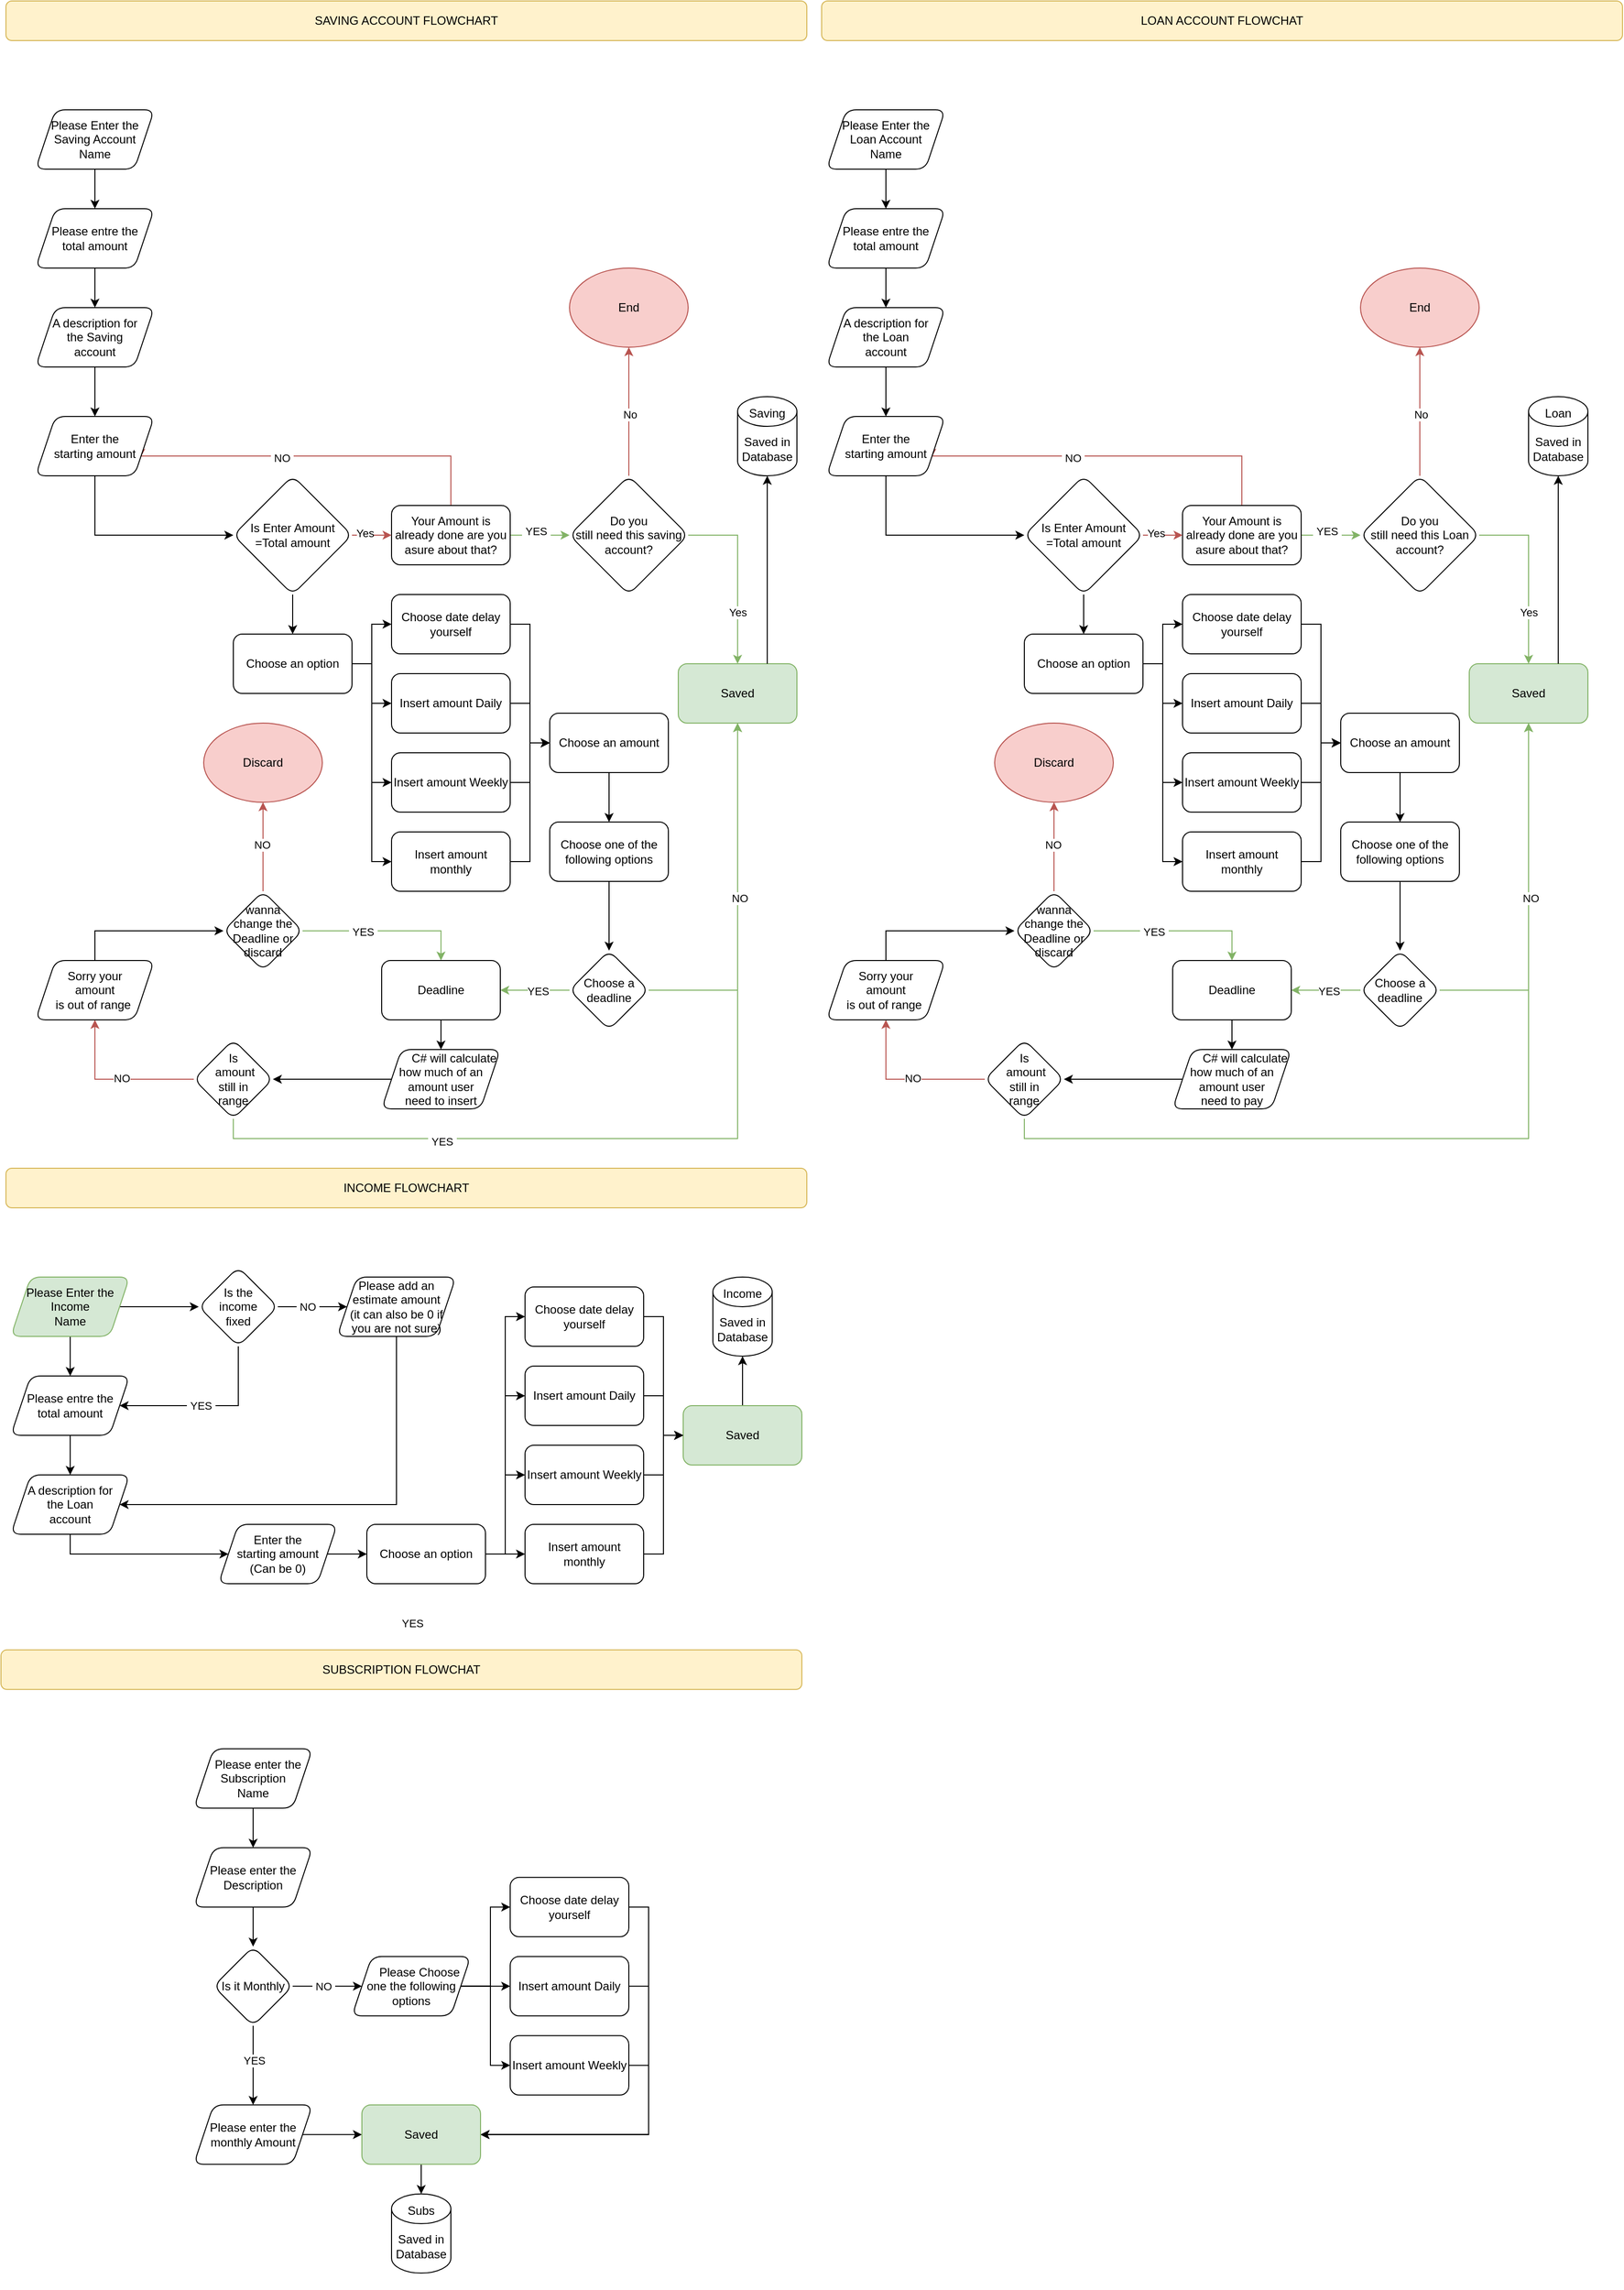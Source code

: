 <mxfile version="23.1.2" type="device">
  <diagram id="C5RBs43oDa-KdzZeNtuy" name="Page-1">
    <mxGraphModel dx="2206" dy="1258" grid="1" gridSize="10" guides="1" tooltips="1" connect="1" arrows="1" fold="1" page="1" pageScale="1" pageWidth="827" pageHeight="1169" background="none" math="0" shadow="0">
      <root>
        <mxCell id="WIyWlLk6GJQsqaUBKTNV-0" />
        <mxCell id="WIyWlLk6GJQsqaUBKTNV-1" parent="WIyWlLk6GJQsqaUBKTNV-0" />
        <mxCell id="0a8EHoyt2u1pImCaM3fL-0" value="End" style="ellipse;whiteSpace=wrap;html=1;fillColor=#f8cecc;strokeColor=#b85450;" vertex="1" parent="WIyWlLk6GJQsqaUBKTNV-1">
          <mxGeometry x="580" y="270" width="120" height="80" as="geometry" />
        </mxCell>
        <mxCell id="0a8EHoyt2u1pImCaM3fL-1" value="" style="edgeStyle=orthogonalEdgeStyle;rounded=0;orthogonalLoop=1;jettySize=auto;html=1;fillColor=#d5e8d4;strokeColor=#82b366;" edge="1" parent="WIyWlLk6GJQsqaUBKTNV-1" source="0a8EHoyt2u1pImCaM3fL-5" target="0a8EHoyt2u1pImCaM3fL-10">
          <mxGeometry relative="1" as="geometry" />
        </mxCell>
        <mxCell id="0a8EHoyt2u1pImCaM3fL-2" value="&amp;nbsp;YES&amp;nbsp;" style="edgeLabel;html=1;align=center;verticalAlign=middle;resizable=0;points=[];" vertex="1" connectable="0" parent="0a8EHoyt2u1pImCaM3fL-1">
          <mxGeometry x="-0.133" y="4" relative="1" as="geometry">
            <mxPoint as="offset" />
          </mxGeometry>
        </mxCell>
        <mxCell id="0a8EHoyt2u1pImCaM3fL-3" style="edgeStyle=orthogonalEdgeStyle;rounded=0;orthogonalLoop=1;jettySize=auto;html=1;exitX=0.5;exitY=0;exitDx=0;exitDy=0;entryX=1;entryY=0.75;entryDx=0;entryDy=0;fillColor=#f8cecc;strokeColor=#b85450;" edge="1" parent="WIyWlLk6GJQsqaUBKTNV-1" source="0a8EHoyt2u1pImCaM3fL-5" target="0a8EHoyt2u1pImCaM3fL-56">
          <mxGeometry relative="1" as="geometry">
            <mxPoint x="150" y="430" as="targetPoint" />
            <Array as="points">
              <mxPoint x="460" y="460" />
              <mxPoint x="146" y="460" />
            </Array>
          </mxGeometry>
        </mxCell>
        <mxCell id="0a8EHoyt2u1pImCaM3fL-4" value="&amp;nbsp;NO&amp;nbsp;" style="edgeLabel;html=1;align=center;verticalAlign=middle;resizable=0;points=[];" vertex="1" connectable="0" parent="0a8EHoyt2u1pImCaM3fL-3">
          <mxGeometry x="0.211" y="2" relative="1" as="geometry">
            <mxPoint as="offset" />
          </mxGeometry>
        </mxCell>
        <mxCell id="0a8EHoyt2u1pImCaM3fL-5" value="Your Amount is already done are you asure about that?" style="rounded=1;whiteSpace=wrap;html=1;" vertex="1" parent="WIyWlLk6GJQsqaUBKTNV-1">
          <mxGeometry x="400" y="510" width="120" height="60" as="geometry" />
        </mxCell>
        <mxCell id="0a8EHoyt2u1pImCaM3fL-6" style="edgeStyle=orthogonalEdgeStyle;rounded=0;orthogonalLoop=1;jettySize=auto;html=1;fillColor=#f8cecc;strokeColor=#b85450;" edge="1" parent="WIyWlLk6GJQsqaUBKTNV-1" source="0a8EHoyt2u1pImCaM3fL-10" target="0a8EHoyt2u1pImCaM3fL-0">
          <mxGeometry relative="1" as="geometry" />
        </mxCell>
        <mxCell id="0a8EHoyt2u1pImCaM3fL-7" value="No" style="edgeLabel;html=1;align=center;verticalAlign=middle;resizable=0;points=[];" vertex="1" connectable="0" parent="0a8EHoyt2u1pImCaM3fL-6">
          <mxGeometry x="-0.046" y="-1" relative="1" as="geometry">
            <mxPoint as="offset" />
          </mxGeometry>
        </mxCell>
        <mxCell id="0a8EHoyt2u1pImCaM3fL-8" value="" style="edgeStyle=orthogonalEdgeStyle;rounded=0;orthogonalLoop=1;jettySize=auto;html=1;fillColor=#d5e8d4;strokeColor=#82b366;exitX=1;exitY=0.5;exitDx=0;exitDy=0;" edge="1" parent="WIyWlLk6GJQsqaUBKTNV-1" source="0a8EHoyt2u1pImCaM3fL-10" target="0a8EHoyt2u1pImCaM3fL-15">
          <mxGeometry relative="1" as="geometry" />
        </mxCell>
        <mxCell id="0a8EHoyt2u1pImCaM3fL-9" value="&amp;nbsp;Yes&amp;nbsp;" style="edgeLabel;html=1;align=center;verticalAlign=middle;resizable=0;points=[];" vertex="1" connectable="0" parent="0a8EHoyt2u1pImCaM3fL-8">
          <mxGeometry x="-0.167" y="-2" relative="1" as="geometry">
            <mxPoint x="2" y="53" as="offset" />
          </mxGeometry>
        </mxCell>
        <mxCell id="0a8EHoyt2u1pImCaM3fL-10" value="Do you &lt;br&gt;still need this saving account?" style="rhombus;whiteSpace=wrap;html=1;rounded=1;" vertex="1" parent="WIyWlLk6GJQsqaUBKTNV-1">
          <mxGeometry x="580" y="480" width="120" height="120" as="geometry" />
        </mxCell>
        <mxCell id="0a8EHoyt2u1pImCaM3fL-11" value="" style="edgeStyle=orthogonalEdgeStyle;rounded=0;orthogonalLoop=1;jettySize=auto;html=1;fillColor=#f8cecc;strokeColor=#b85450;" edge="1" parent="WIyWlLk6GJQsqaUBKTNV-1" source="0a8EHoyt2u1pImCaM3fL-14" target="0a8EHoyt2u1pImCaM3fL-5">
          <mxGeometry relative="1" as="geometry" />
        </mxCell>
        <mxCell id="0a8EHoyt2u1pImCaM3fL-12" value="Yes" style="edgeLabel;html=1;align=center;verticalAlign=middle;resizable=0;points=[];" vertex="1" connectable="0" parent="0a8EHoyt2u1pImCaM3fL-11">
          <mxGeometry x="-0.35" y="2" relative="1" as="geometry">
            <mxPoint as="offset" />
          </mxGeometry>
        </mxCell>
        <mxCell id="0a8EHoyt2u1pImCaM3fL-13" value="" style="edgeStyle=orthogonalEdgeStyle;rounded=0;orthogonalLoop=1;jettySize=auto;html=1;" edge="1" parent="WIyWlLk6GJQsqaUBKTNV-1" source="0a8EHoyt2u1pImCaM3fL-14" target="0a8EHoyt2u1pImCaM3fL-30">
          <mxGeometry relative="1" as="geometry" />
        </mxCell>
        <mxCell id="0a8EHoyt2u1pImCaM3fL-14" value="Is Enter Amount =Total amount" style="rhombus;whiteSpace=wrap;html=1;rounded=1;" vertex="1" parent="WIyWlLk6GJQsqaUBKTNV-1">
          <mxGeometry x="240" y="480" width="120" height="120" as="geometry" />
        </mxCell>
        <mxCell id="0a8EHoyt2u1pImCaM3fL-15" value="Saved" style="whiteSpace=wrap;html=1;rounded=1;fillColor=#d5e8d4;strokeColor=#82b366;" vertex="1" parent="WIyWlLk6GJQsqaUBKTNV-1">
          <mxGeometry x="690" y="670" width="120" height="60" as="geometry" />
        </mxCell>
        <mxCell id="0a8EHoyt2u1pImCaM3fL-16" value="" style="edgeStyle=orthogonalEdgeStyle;rounded=0;orthogonalLoop=1;jettySize=auto;html=1;" edge="1" parent="WIyWlLk6GJQsqaUBKTNV-1" source="0a8EHoyt2u1pImCaM3fL-17" target="0a8EHoyt2u1pImCaM3fL-52">
          <mxGeometry relative="1" as="geometry" />
        </mxCell>
        <mxCell id="0a8EHoyt2u1pImCaM3fL-17" value="Choose one of the following options" style="whiteSpace=wrap;html=1;rounded=1;" vertex="1" parent="WIyWlLk6GJQsqaUBKTNV-1">
          <mxGeometry x="560" y="830" width="120" height="60" as="geometry" />
        </mxCell>
        <mxCell id="0a8EHoyt2u1pImCaM3fL-18" style="edgeStyle=orthogonalEdgeStyle;rounded=0;orthogonalLoop=1;jettySize=auto;html=1;exitX=1;exitY=0.5;exitDx=0;exitDy=0;entryX=0;entryY=0.5;entryDx=0;entryDy=0;" edge="1" parent="WIyWlLk6GJQsqaUBKTNV-1" source="0a8EHoyt2u1pImCaM3fL-19" target="0a8EHoyt2u1pImCaM3fL-32">
          <mxGeometry relative="1" as="geometry" />
        </mxCell>
        <mxCell id="0a8EHoyt2u1pImCaM3fL-19" value="Insert amount monthly" style="rounded=1;whiteSpace=wrap;html=1;" vertex="1" parent="WIyWlLk6GJQsqaUBKTNV-1">
          <mxGeometry x="400" y="840" width="120" height="60" as="geometry" />
        </mxCell>
        <mxCell id="0a8EHoyt2u1pImCaM3fL-20" style="edgeStyle=orthogonalEdgeStyle;rounded=0;orthogonalLoop=1;jettySize=auto;html=1;exitX=1;exitY=0.5;exitDx=0;exitDy=0;entryX=0;entryY=0.5;entryDx=0;entryDy=0;" edge="1" parent="WIyWlLk6GJQsqaUBKTNV-1" source="0a8EHoyt2u1pImCaM3fL-21" target="0a8EHoyt2u1pImCaM3fL-32">
          <mxGeometry relative="1" as="geometry" />
        </mxCell>
        <mxCell id="0a8EHoyt2u1pImCaM3fL-21" value="Insert amount Weekly" style="rounded=1;whiteSpace=wrap;html=1;" vertex="1" parent="WIyWlLk6GJQsqaUBKTNV-1">
          <mxGeometry x="400" y="760" width="120" height="60" as="geometry" />
        </mxCell>
        <mxCell id="0a8EHoyt2u1pImCaM3fL-22" style="edgeStyle=orthogonalEdgeStyle;rounded=0;orthogonalLoop=1;jettySize=auto;html=1;exitX=1;exitY=0.5;exitDx=0;exitDy=0;entryX=0;entryY=0.5;entryDx=0;entryDy=0;" edge="1" parent="WIyWlLk6GJQsqaUBKTNV-1" source="0a8EHoyt2u1pImCaM3fL-23" target="0a8EHoyt2u1pImCaM3fL-32">
          <mxGeometry relative="1" as="geometry" />
        </mxCell>
        <mxCell id="0a8EHoyt2u1pImCaM3fL-23" value="Insert amount Daily" style="rounded=1;whiteSpace=wrap;html=1;" vertex="1" parent="WIyWlLk6GJQsqaUBKTNV-1">
          <mxGeometry x="400" y="680" width="120" height="60" as="geometry" />
        </mxCell>
        <mxCell id="0a8EHoyt2u1pImCaM3fL-24" style="edgeStyle=orthogonalEdgeStyle;rounded=0;orthogonalLoop=1;jettySize=auto;html=1;exitX=1;exitY=0.5;exitDx=0;exitDy=0;entryX=0;entryY=0.5;entryDx=0;entryDy=0;" edge="1" parent="WIyWlLk6GJQsqaUBKTNV-1" source="0a8EHoyt2u1pImCaM3fL-25" target="0a8EHoyt2u1pImCaM3fL-32">
          <mxGeometry relative="1" as="geometry" />
        </mxCell>
        <mxCell id="0a8EHoyt2u1pImCaM3fL-25" value="Choose date delay yourself" style="rounded=1;whiteSpace=wrap;html=1;" vertex="1" parent="WIyWlLk6GJQsqaUBKTNV-1">
          <mxGeometry x="400" y="600" width="120" height="60" as="geometry" />
        </mxCell>
        <mxCell id="0a8EHoyt2u1pImCaM3fL-26" style="edgeStyle=orthogonalEdgeStyle;rounded=0;orthogonalLoop=1;jettySize=auto;html=1;exitX=1;exitY=0.5;exitDx=0;exitDy=0;entryX=0;entryY=0.5;entryDx=0;entryDy=0;" edge="1" parent="WIyWlLk6GJQsqaUBKTNV-1" source="0a8EHoyt2u1pImCaM3fL-30" target="0a8EHoyt2u1pImCaM3fL-25">
          <mxGeometry relative="1" as="geometry" />
        </mxCell>
        <mxCell id="0a8EHoyt2u1pImCaM3fL-27" style="edgeStyle=orthogonalEdgeStyle;rounded=0;orthogonalLoop=1;jettySize=auto;html=1;exitX=1;exitY=0.5;exitDx=0;exitDy=0;entryX=0;entryY=0.5;entryDx=0;entryDy=0;" edge="1" parent="WIyWlLk6GJQsqaUBKTNV-1" source="0a8EHoyt2u1pImCaM3fL-30" target="0a8EHoyt2u1pImCaM3fL-23">
          <mxGeometry relative="1" as="geometry" />
        </mxCell>
        <mxCell id="0a8EHoyt2u1pImCaM3fL-28" style="edgeStyle=orthogonalEdgeStyle;rounded=0;orthogonalLoop=1;jettySize=auto;html=1;exitX=1;exitY=0.5;exitDx=0;exitDy=0;entryX=0;entryY=0.5;entryDx=0;entryDy=0;" edge="1" parent="WIyWlLk6GJQsqaUBKTNV-1" source="0a8EHoyt2u1pImCaM3fL-30" target="0a8EHoyt2u1pImCaM3fL-21">
          <mxGeometry relative="1" as="geometry" />
        </mxCell>
        <mxCell id="0a8EHoyt2u1pImCaM3fL-29" style="edgeStyle=orthogonalEdgeStyle;rounded=0;orthogonalLoop=1;jettySize=auto;html=1;exitX=1;exitY=0.5;exitDx=0;exitDy=0;entryX=0;entryY=0.5;entryDx=0;entryDy=0;" edge="1" parent="WIyWlLk6GJQsqaUBKTNV-1" source="0a8EHoyt2u1pImCaM3fL-30" target="0a8EHoyt2u1pImCaM3fL-19">
          <mxGeometry relative="1" as="geometry" />
        </mxCell>
        <mxCell id="0a8EHoyt2u1pImCaM3fL-30" value="Choose an option" style="whiteSpace=wrap;html=1;rounded=1;" vertex="1" parent="WIyWlLk6GJQsqaUBKTNV-1">
          <mxGeometry x="240" y="640" width="120" height="60" as="geometry" />
        </mxCell>
        <mxCell id="0a8EHoyt2u1pImCaM3fL-31" value="" style="edgeStyle=orthogonalEdgeStyle;rounded=0;orthogonalLoop=1;jettySize=auto;html=1;" edge="1" parent="WIyWlLk6GJQsqaUBKTNV-1" source="0a8EHoyt2u1pImCaM3fL-32" target="0a8EHoyt2u1pImCaM3fL-17">
          <mxGeometry relative="1" as="geometry" />
        </mxCell>
        <mxCell id="0a8EHoyt2u1pImCaM3fL-32" value="Choose an amount" style="rounded=1;whiteSpace=wrap;html=1;" vertex="1" parent="WIyWlLk6GJQsqaUBKTNV-1">
          <mxGeometry x="560" y="720" width="120" height="60" as="geometry" />
        </mxCell>
        <mxCell id="0a8EHoyt2u1pImCaM3fL-33" value="" style="edgeStyle=orthogonalEdgeStyle;rounded=0;orthogonalLoop=1;jettySize=auto;html=1;" edge="1" parent="WIyWlLk6GJQsqaUBKTNV-1" source="0a8EHoyt2u1pImCaM3fL-34" target="0a8EHoyt2u1pImCaM3fL-39">
          <mxGeometry relative="1" as="geometry" />
        </mxCell>
        <mxCell id="0a8EHoyt2u1pImCaM3fL-34" value="&lt;span style=&quot;white-space: pre;&quot;&gt;&#x9;&lt;/span&gt;C# will calculate &lt;br&gt;how much of an amount user &lt;br&gt;need to insert" style="shape=parallelogram;perimeter=parallelogramPerimeter;whiteSpace=wrap;html=1;fixedSize=1;rounded=1;" vertex="1" parent="WIyWlLk6GJQsqaUBKTNV-1">
          <mxGeometry x="390" y="1060" width="120" height="60" as="geometry" />
        </mxCell>
        <mxCell id="0a8EHoyt2u1pImCaM3fL-35" value="" style="edgeStyle=orthogonalEdgeStyle;rounded=0;orthogonalLoop=1;jettySize=auto;html=1;fillColor=#f8cecc;strokeColor=#b85450;" edge="1" parent="WIyWlLk6GJQsqaUBKTNV-1" source="0a8EHoyt2u1pImCaM3fL-39" target="0a8EHoyt2u1pImCaM3fL-41">
          <mxGeometry relative="1" as="geometry" />
        </mxCell>
        <mxCell id="0a8EHoyt2u1pImCaM3fL-36" value="NO" style="edgeLabel;html=1;align=center;verticalAlign=middle;resizable=0;points=[];" vertex="1" connectable="0" parent="0a8EHoyt2u1pImCaM3fL-35">
          <mxGeometry x="-0.086" y="-1" relative="1" as="geometry">
            <mxPoint as="offset" />
          </mxGeometry>
        </mxCell>
        <mxCell id="0a8EHoyt2u1pImCaM3fL-37" style="edgeStyle=orthogonalEdgeStyle;rounded=0;orthogonalLoop=1;jettySize=auto;html=1;entryX=0.5;entryY=1;entryDx=0;entryDy=0;exitX=0.5;exitY=1;exitDx=0;exitDy=0;fillColor=#d5e8d4;strokeColor=#82b366;" edge="1" parent="WIyWlLk6GJQsqaUBKTNV-1" source="0a8EHoyt2u1pImCaM3fL-39" target="0a8EHoyt2u1pImCaM3fL-15">
          <mxGeometry relative="1" as="geometry" />
        </mxCell>
        <mxCell id="0a8EHoyt2u1pImCaM3fL-38" value="&amp;nbsp;YES&amp;nbsp;" style="edgeLabel;html=1;align=center;verticalAlign=middle;resizable=0;points=[];" vertex="1" connectable="0" parent="0a8EHoyt2u1pImCaM3fL-37">
          <mxGeometry x="-0.514" y="-3" relative="1" as="geometry">
            <mxPoint as="offset" />
          </mxGeometry>
        </mxCell>
        <mxCell id="0a8EHoyt2u1pImCaM3fL-39" value="Is&lt;br&gt;&amp;nbsp;amount&lt;br&gt;still in &lt;br&gt;range" style="rhombus;whiteSpace=wrap;html=1;rounded=1;" vertex="1" parent="WIyWlLk6GJQsqaUBKTNV-1">
          <mxGeometry x="200" y="1050" width="80" height="80" as="geometry" />
        </mxCell>
        <mxCell id="0a8EHoyt2u1pImCaM3fL-40" style="edgeStyle=orthogonalEdgeStyle;rounded=0;orthogonalLoop=1;jettySize=auto;html=1;entryX=0;entryY=0.5;entryDx=0;entryDy=0;exitX=0.5;exitY=0;exitDx=0;exitDy=0;" edge="1" parent="WIyWlLk6GJQsqaUBKTNV-1" source="0a8EHoyt2u1pImCaM3fL-41" target="0a8EHoyt2u1pImCaM3fL-46">
          <mxGeometry relative="1" as="geometry" />
        </mxCell>
        <mxCell id="0a8EHoyt2u1pImCaM3fL-41" value="Sorry your &lt;br&gt;amount&lt;br&gt;is out of range&amp;nbsp;" style="shape=parallelogram;perimeter=parallelogramPerimeter;whiteSpace=wrap;html=1;fixedSize=1;rounded=1;" vertex="1" parent="WIyWlLk6GJQsqaUBKTNV-1">
          <mxGeometry x="40" y="970" width="120" height="60" as="geometry" />
        </mxCell>
        <mxCell id="0a8EHoyt2u1pImCaM3fL-42" value="" style="edgeStyle=orthogonalEdgeStyle;rounded=0;orthogonalLoop=1;jettySize=auto;html=1;fillColor=#f8cecc;strokeColor=#b85450;" edge="1" parent="WIyWlLk6GJQsqaUBKTNV-1" source="0a8EHoyt2u1pImCaM3fL-46" target="0a8EHoyt2u1pImCaM3fL-47">
          <mxGeometry relative="1" as="geometry" />
        </mxCell>
        <mxCell id="0a8EHoyt2u1pImCaM3fL-43" value="NO" style="edgeLabel;html=1;align=center;verticalAlign=middle;resizable=0;points=[];" vertex="1" connectable="0" parent="0a8EHoyt2u1pImCaM3fL-42">
          <mxGeometry x="0.04" y="1" relative="1" as="geometry">
            <mxPoint as="offset" />
          </mxGeometry>
        </mxCell>
        <mxCell id="0a8EHoyt2u1pImCaM3fL-44" style="edgeStyle=orthogonalEdgeStyle;rounded=0;orthogonalLoop=1;jettySize=auto;html=1;entryX=0.5;entryY=0;entryDx=0;entryDy=0;fillColor=#d5e8d4;strokeColor=#82b366;" edge="1" parent="WIyWlLk6GJQsqaUBKTNV-1" source="0a8EHoyt2u1pImCaM3fL-46" target="0a8EHoyt2u1pImCaM3fL-54">
          <mxGeometry relative="1" as="geometry" />
        </mxCell>
        <mxCell id="0a8EHoyt2u1pImCaM3fL-45" value="&amp;nbsp;YES&amp;nbsp;" style="edgeLabel;html=1;align=center;verticalAlign=middle;resizable=0;points=[];" vertex="1" connectable="0" parent="0a8EHoyt2u1pImCaM3fL-44">
          <mxGeometry x="-0.282" y="-1" relative="1" as="geometry">
            <mxPoint as="offset" />
          </mxGeometry>
        </mxCell>
        <mxCell id="0a8EHoyt2u1pImCaM3fL-46" value="wanna change the Deadline or discard" style="rhombus;whiteSpace=wrap;html=1;rounded=1;" vertex="1" parent="WIyWlLk6GJQsqaUBKTNV-1">
          <mxGeometry x="230" y="900" width="80" height="80" as="geometry" />
        </mxCell>
        <mxCell id="0a8EHoyt2u1pImCaM3fL-47" value="Discard" style="ellipse;whiteSpace=wrap;html=1;fillColor=#f8cecc;strokeColor=#b85450;" vertex="1" parent="WIyWlLk6GJQsqaUBKTNV-1">
          <mxGeometry x="210" y="730" width="120" height="80" as="geometry" />
        </mxCell>
        <mxCell id="0a8EHoyt2u1pImCaM3fL-48" style="edgeStyle=orthogonalEdgeStyle;rounded=0;orthogonalLoop=1;jettySize=auto;html=1;entryX=0.5;entryY=1;entryDx=0;entryDy=0;fillColor=#d5e8d4;strokeColor=#82b366;" edge="1" parent="WIyWlLk6GJQsqaUBKTNV-1" source="0a8EHoyt2u1pImCaM3fL-52" target="0a8EHoyt2u1pImCaM3fL-15">
          <mxGeometry relative="1" as="geometry" />
        </mxCell>
        <mxCell id="0a8EHoyt2u1pImCaM3fL-49" value="NO" style="edgeLabel;html=1;align=center;verticalAlign=middle;resizable=0;points=[];" vertex="1" connectable="0" parent="0a8EHoyt2u1pImCaM3fL-48">
          <mxGeometry x="0.017" y="-2" relative="1" as="geometry">
            <mxPoint as="offset" />
          </mxGeometry>
        </mxCell>
        <mxCell id="0a8EHoyt2u1pImCaM3fL-50" value="" style="edgeStyle=orthogonalEdgeStyle;rounded=0;orthogonalLoop=1;jettySize=auto;html=1;fillColor=#d5e8d4;strokeColor=#82b366;" edge="1" parent="WIyWlLk6GJQsqaUBKTNV-1" source="0a8EHoyt2u1pImCaM3fL-52" target="0a8EHoyt2u1pImCaM3fL-54">
          <mxGeometry relative="1" as="geometry" />
        </mxCell>
        <mxCell id="0a8EHoyt2u1pImCaM3fL-51" value="YES" style="edgeLabel;html=1;align=center;verticalAlign=middle;resizable=0;points=[];" vertex="1" connectable="0" parent="0a8EHoyt2u1pImCaM3fL-50">
          <mxGeometry x="-0.086" y="1" relative="1" as="geometry">
            <mxPoint as="offset" />
          </mxGeometry>
        </mxCell>
        <mxCell id="0a8EHoyt2u1pImCaM3fL-52" value="Choose a deadline" style="rhombus;whiteSpace=wrap;html=1;rounded=1;" vertex="1" parent="WIyWlLk6GJQsqaUBKTNV-1">
          <mxGeometry x="580" y="960" width="80" height="80" as="geometry" />
        </mxCell>
        <mxCell id="0a8EHoyt2u1pImCaM3fL-53" value="" style="edgeStyle=orthogonalEdgeStyle;rounded=0;orthogonalLoop=1;jettySize=auto;html=1;" edge="1" parent="WIyWlLk6GJQsqaUBKTNV-1" source="0a8EHoyt2u1pImCaM3fL-54" target="0a8EHoyt2u1pImCaM3fL-34">
          <mxGeometry relative="1" as="geometry" />
        </mxCell>
        <mxCell id="0a8EHoyt2u1pImCaM3fL-54" value="Deadline" style="rounded=1;whiteSpace=wrap;html=1;" vertex="1" parent="WIyWlLk6GJQsqaUBKTNV-1">
          <mxGeometry x="390" y="970" width="120" height="60" as="geometry" />
        </mxCell>
        <mxCell id="0a8EHoyt2u1pImCaM3fL-55" value="" style="edgeStyle=orthogonalEdgeStyle;rounded=0;orthogonalLoop=1;jettySize=auto;html=1;exitX=0.5;exitY=1;exitDx=0;exitDy=0;" edge="1" parent="WIyWlLk6GJQsqaUBKTNV-1" source="0a8EHoyt2u1pImCaM3fL-56" target="0a8EHoyt2u1pImCaM3fL-14">
          <mxGeometry relative="1" as="geometry" />
        </mxCell>
        <mxCell id="0a8EHoyt2u1pImCaM3fL-56" value="Enter the&lt;br style=&quot;border-color: var(--border-color);&quot;&gt;starting amount" style="shape=parallelogram;perimeter=parallelogramPerimeter;whiteSpace=wrap;html=1;fixedSize=1;rounded=1;" vertex="1" parent="WIyWlLk6GJQsqaUBKTNV-1">
          <mxGeometry x="40" y="420" width="120" height="60" as="geometry" />
        </mxCell>
        <mxCell id="0a8EHoyt2u1pImCaM3fL-57" value="" style="edgeStyle=orthogonalEdgeStyle;rounded=0;orthogonalLoop=1;jettySize=auto;html=1;" edge="1" parent="WIyWlLk6GJQsqaUBKTNV-1" source="0a8EHoyt2u1pImCaM3fL-58" target="0a8EHoyt2u1pImCaM3fL-56">
          <mxGeometry relative="1" as="geometry" />
        </mxCell>
        <mxCell id="0a8EHoyt2u1pImCaM3fL-58" value="A description for&lt;br style=&quot;border-color: var(--border-color);&quot;&gt;the Saving&lt;br style=&quot;border-color: var(--border-color);&quot;&gt;account" style="shape=parallelogram;perimeter=parallelogramPerimeter;whiteSpace=wrap;html=1;fixedSize=1;rounded=1;" vertex="1" parent="WIyWlLk6GJQsqaUBKTNV-1">
          <mxGeometry x="40" y="310" width="120" height="60" as="geometry" />
        </mxCell>
        <mxCell id="0a8EHoyt2u1pImCaM3fL-59" value="" style="edgeStyle=orthogonalEdgeStyle;rounded=0;orthogonalLoop=1;jettySize=auto;html=1;" edge="1" parent="WIyWlLk6GJQsqaUBKTNV-1" source="0a8EHoyt2u1pImCaM3fL-60" target="0a8EHoyt2u1pImCaM3fL-62">
          <mxGeometry relative="1" as="geometry" />
        </mxCell>
        <mxCell id="0a8EHoyt2u1pImCaM3fL-60" value="Please Enter the Saving Account &lt;br&gt;Name" style="shape=parallelogram;perimeter=parallelogramPerimeter;whiteSpace=wrap;html=1;fixedSize=1;rounded=1;" vertex="1" parent="WIyWlLk6GJQsqaUBKTNV-1">
          <mxGeometry x="40" y="110" width="120" height="60" as="geometry" />
        </mxCell>
        <mxCell id="0a8EHoyt2u1pImCaM3fL-61" value="" style="edgeStyle=orthogonalEdgeStyle;rounded=0;orthogonalLoop=1;jettySize=auto;html=1;entryX=0.5;entryY=0;entryDx=0;entryDy=0;" edge="1" parent="WIyWlLk6GJQsqaUBKTNV-1" source="0a8EHoyt2u1pImCaM3fL-62" target="0a8EHoyt2u1pImCaM3fL-58">
          <mxGeometry relative="1" as="geometry">
            <mxPoint x="100" y="310" as="targetPoint" />
          </mxGeometry>
        </mxCell>
        <mxCell id="0a8EHoyt2u1pImCaM3fL-62" value="Please entre the&lt;br style=&quot;border-color: var(--border-color);&quot;&gt;total amount" style="shape=parallelogram;perimeter=parallelogramPerimeter;whiteSpace=wrap;html=1;fixedSize=1;rounded=1;" vertex="1" parent="WIyWlLk6GJQsqaUBKTNV-1">
          <mxGeometry x="40" y="210" width="120" height="60" as="geometry" />
        </mxCell>
        <mxCell id="0a8EHoyt2u1pImCaM3fL-63" value="End" style="ellipse;whiteSpace=wrap;html=1;fillColor=#f8cecc;strokeColor=#b85450;" vertex="1" parent="WIyWlLk6GJQsqaUBKTNV-1">
          <mxGeometry x="1380" y="270" width="120" height="80" as="geometry" />
        </mxCell>
        <mxCell id="0a8EHoyt2u1pImCaM3fL-64" value="" style="edgeStyle=orthogonalEdgeStyle;rounded=0;orthogonalLoop=1;jettySize=auto;html=1;fillColor=#d5e8d4;strokeColor=#82b366;" edge="1" parent="WIyWlLk6GJQsqaUBKTNV-1" source="0a8EHoyt2u1pImCaM3fL-68" target="0a8EHoyt2u1pImCaM3fL-73">
          <mxGeometry relative="1" as="geometry" />
        </mxCell>
        <mxCell id="0a8EHoyt2u1pImCaM3fL-65" value="&amp;nbsp;YES&amp;nbsp;" style="edgeLabel;html=1;align=center;verticalAlign=middle;resizable=0;points=[];" vertex="1" connectable="0" parent="0a8EHoyt2u1pImCaM3fL-64">
          <mxGeometry x="-0.133" y="4" relative="1" as="geometry">
            <mxPoint as="offset" />
          </mxGeometry>
        </mxCell>
        <mxCell id="0a8EHoyt2u1pImCaM3fL-66" style="edgeStyle=orthogonalEdgeStyle;rounded=0;orthogonalLoop=1;jettySize=auto;html=1;exitX=0.5;exitY=0;exitDx=0;exitDy=0;entryX=1;entryY=0.75;entryDx=0;entryDy=0;fillColor=#f8cecc;strokeColor=#b85450;" edge="1" parent="WIyWlLk6GJQsqaUBKTNV-1" source="0a8EHoyt2u1pImCaM3fL-68" target="0a8EHoyt2u1pImCaM3fL-119">
          <mxGeometry relative="1" as="geometry">
            <mxPoint x="950" y="430" as="targetPoint" />
            <Array as="points">
              <mxPoint x="1260" y="460" />
              <mxPoint x="946" y="460" />
            </Array>
          </mxGeometry>
        </mxCell>
        <mxCell id="0a8EHoyt2u1pImCaM3fL-67" value="&amp;nbsp;NO&amp;nbsp;" style="edgeLabel;html=1;align=center;verticalAlign=middle;resizable=0;points=[];" vertex="1" connectable="0" parent="0a8EHoyt2u1pImCaM3fL-66">
          <mxGeometry x="0.211" y="2" relative="1" as="geometry">
            <mxPoint as="offset" />
          </mxGeometry>
        </mxCell>
        <mxCell id="0a8EHoyt2u1pImCaM3fL-68" value="Your Amount is already done are you asure about that?" style="rounded=1;whiteSpace=wrap;html=1;" vertex="1" parent="WIyWlLk6GJQsqaUBKTNV-1">
          <mxGeometry x="1200" y="510" width="120" height="60" as="geometry" />
        </mxCell>
        <mxCell id="0a8EHoyt2u1pImCaM3fL-69" style="edgeStyle=orthogonalEdgeStyle;rounded=0;orthogonalLoop=1;jettySize=auto;html=1;fillColor=#f8cecc;strokeColor=#b85450;" edge="1" parent="WIyWlLk6GJQsqaUBKTNV-1" source="0a8EHoyt2u1pImCaM3fL-73" target="0a8EHoyt2u1pImCaM3fL-63">
          <mxGeometry relative="1" as="geometry" />
        </mxCell>
        <mxCell id="0a8EHoyt2u1pImCaM3fL-70" value="No" style="edgeLabel;html=1;align=center;verticalAlign=middle;resizable=0;points=[];" vertex="1" connectable="0" parent="0a8EHoyt2u1pImCaM3fL-69">
          <mxGeometry x="-0.046" y="-1" relative="1" as="geometry">
            <mxPoint as="offset" />
          </mxGeometry>
        </mxCell>
        <mxCell id="0a8EHoyt2u1pImCaM3fL-71" value="" style="edgeStyle=orthogonalEdgeStyle;rounded=0;orthogonalLoop=1;jettySize=auto;html=1;fillColor=#d5e8d4;strokeColor=#82b366;exitX=1;exitY=0.5;exitDx=0;exitDy=0;" edge="1" parent="WIyWlLk6GJQsqaUBKTNV-1" source="0a8EHoyt2u1pImCaM3fL-73" target="0a8EHoyt2u1pImCaM3fL-78">
          <mxGeometry relative="1" as="geometry" />
        </mxCell>
        <mxCell id="0a8EHoyt2u1pImCaM3fL-72" value="&amp;nbsp;Yes&amp;nbsp;" style="edgeLabel;html=1;align=center;verticalAlign=middle;resizable=0;points=[];" vertex="1" connectable="0" parent="0a8EHoyt2u1pImCaM3fL-71">
          <mxGeometry x="-0.167" y="-2" relative="1" as="geometry">
            <mxPoint x="2" y="53" as="offset" />
          </mxGeometry>
        </mxCell>
        <mxCell id="0a8EHoyt2u1pImCaM3fL-73" value="Do you &lt;br&gt;still need this Loan account?" style="rhombus;whiteSpace=wrap;html=1;rounded=1;" vertex="1" parent="WIyWlLk6GJQsqaUBKTNV-1">
          <mxGeometry x="1380" y="480" width="120" height="120" as="geometry" />
        </mxCell>
        <mxCell id="0a8EHoyt2u1pImCaM3fL-74" value="" style="edgeStyle=orthogonalEdgeStyle;rounded=0;orthogonalLoop=1;jettySize=auto;html=1;fillColor=#f8cecc;strokeColor=#b85450;" edge="1" parent="WIyWlLk6GJQsqaUBKTNV-1" source="0a8EHoyt2u1pImCaM3fL-77" target="0a8EHoyt2u1pImCaM3fL-68">
          <mxGeometry relative="1" as="geometry" />
        </mxCell>
        <mxCell id="0a8EHoyt2u1pImCaM3fL-75" value="Yes" style="edgeLabel;html=1;align=center;verticalAlign=middle;resizable=0;points=[];" vertex="1" connectable="0" parent="0a8EHoyt2u1pImCaM3fL-74">
          <mxGeometry x="-0.35" y="2" relative="1" as="geometry">
            <mxPoint as="offset" />
          </mxGeometry>
        </mxCell>
        <mxCell id="0a8EHoyt2u1pImCaM3fL-76" value="" style="edgeStyle=orthogonalEdgeStyle;rounded=0;orthogonalLoop=1;jettySize=auto;html=1;" edge="1" parent="WIyWlLk6GJQsqaUBKTNV-1" source="0a8EHoyt2u1pImCaM3fL-77" target="0a8EHoyt2u1pImCaM3fL-93">
          <mxGeometry relative="1" as="geometry" />
        </mxCell>
        <mxCell id="0a8EHoyt2u1pImCaM3fL-77" value="Is Enter Amount =Total amount" style="rhombus;whiteSpace=wrap;html=1;rounded=1;" vertex="1" parent="WIyWlLk6GJQsqaUBKTNV-1">
          <mxGeometry x="1040" y="480" width="120" height="120" as="geometry" />
        </mxCell>
        <mxCell id="0a8EHoyt2u1pImCaM3fL-78" value="Saved" style="whiteSpace=wrap;html=1;rounded=1;fillColor=#d5e8d4;strokeColor=#82b366;" vertex="1" parent="WIyWlLk6GJQsqaUBKTNV-1">
          <mxGeometry x="1490" y="670" width="120" height="60" as="geometry" />
        </mxCell>
        <mxCell id="0a8EHoyt2u1pImCaM3fL-79" value="" style="edgeStyle=orthogonalEdgeStyle;rounded=0;orthogonalLoop=1;jettySize=auto;html=1;" edge="1" parent="WIyWlLk6GJQsqaUBKTNV-1" source="0a8EHoyt2u1pImCaM3fL-80" target="0a8EHoyt2u1pImCaM3fL-115">
          <mxGeometry relative="1" as="geometry" />
        </mxCell>
        <mxCell id="0a8EHoyt2u1pImCaM3fL-80" value="Choose one of the following options" style="whiteSpace=wrap;html=1;rounded=1;" vertex="1" parent="WIyWlLk6GJQsqaUBKTNV-1">
          <mxGeometry x="1360" y="830" width="120" height="60" as="geometry" />
        </mxCell>
        <mxCell id="0a8EHoyt2u1pImCaM3fL-81" style="edgeStyle=orthogonalEdgeStyle;rounded=0;orthogonalLoop=1;jettySize=auto;html=1;exitX=1;exitY=0.5;exitDx=0;exitDy=0;entryX=0;entryY=0.5;entryDx=0;entryDy=0;" edge="1" parent="WIyWlLk6GJQsqaUBKTNV-1" source="0a8EHoyt2u1pImCaM3fL-82" target="0a8EHoyt2u1pImCaM3fL-95">
          <mxGeometry relative="1" as="geometry" />
        </mxCell>
        <mxCell id="0a8EHoyt2u1pImCaM3fL-82" value="Insert amount monthly" style="rounded=1;whiteSpace=wrap;html=1;" vertex="1" parent="WIyWlLk6GJQsqaUBKTNV-1">
          <mxGeometry x="1200" y="840" width="120" height="60" as="geometry" />
        </mxCell>
        <mxCell id="0a8EHoyt2u1pImCaM3fL-83" style="edgeStyle=orthogonalEdgeStyle;rounded=0;orthogonalLoop=1;jettySize=auto;html=1;exitX=1;exitY=0.5;exitDx=0;exitDy=0;entryX=0;entryY=0.5;entryDx=0;entryDy=0;" edge="1" parent="WIyWlLk6GJQsqaUBKTNV-1" source="0a8EHoyt2u1pImCaM3fL-84" target="0a8EHoyt2u1pImCaM3fL-95">
          <mxGeometry relative="1" as="geometry" />
        </mxCell>
        <mxCell id="0a8EHoyt2u1pImCaM3fL-84" value="Insert amount Weekly" style="rounded=1;whiteSpace=wrap;html=1;" vertex="1" parent="WIyWlLk6GJQsqaUBKTNV-1">
          <mxGeometry x="1200" y="760" width="120" height="60" as="geometry" />
        </mxCell>
        <mxCell id="0a8EHoyt2u1pImCaM3fL-85" style="edgeStyle=orthogonalEdgeStyle;rounded=0;orthogonalLoop=1;jettySize=auto;html=1;exitX=1;exitY=0.5;exitDx=0;exitDy=0;entryX=0;entryY=0.5;entryDx=0;entryDy=0;" edge="1" parent="WIyWlLk6GJQsqaUBKTNV-1" source="0a8EHoyt2u1pImCaM3fL-86" target="0a8EHoyt2u1pImCaM3fL-95">
          <mxGeometry relative="1" as="geometry" />
        </mxCell>
        <mxCell id="0a8EHoyt2u1pImCaM3fL-86" value="Insert amount Daily" style="rounded=1;whiteSpace=wrap;html=1;" vertex="1" parent="WIyWlLk6GJQsqaUBKTNV-1">
          <mxGeometry x="1200" y="680" width="120" height="60" as="geometry" />
        </mxCell>
        <mxCell id="0a8EHoyt2u1pImCaM3fL-87" style="edgeStyle=orthogonalEdgeStyle;rounded=0;orthogonalLoop=1;jettySize=auto;html=1;exitX=1;exitY=0.5;exitDx=0;exitDy=0;entryX=0;entryY=0.5;entryDx=0;entryDy=0;" edge="1" parent="WIyWlLk6GJQsqaUBKTNV-1" source="0a8EHoyt2u1pImCaM3fL-88" target="0a8EHoyt2u1pImCaM3fL-95">
          <mxGeometry relative="1" as="geometry" />
        </mxCell>
        <mxCell id="0a8EHoyt2u1pImCaM3fL-88" value="Choose date delay yourself" style="rounded=1;whiteSpace=wrap;html=1;" vertex="1" parent="WIyWlLk6GJQsqaUBKTNV-1">
          <mxGeometry x="1200" y="600" width="120" height="60" as="geometry" />
        </mxCell>
        <mxCell id="0a8EHoyt2u1pImCaM3fL-89" style="edgeStyle=orthogonalEdgeStyle;rounded=0;orthogonalLoop=1;jettySize=auto;html=1;exitX=1;exitY=0.5;exitDx=0;exitDy=0;entryX=0;entryY=0.5;entryDx=0;entryDy=0;" edge="1" parent="WIyWlLk6GJQsqaUBKTNV-1" source="0a8EHoyt2u1pImCaM3fL-93" target="0a8EHoyt2u1pImCaM3fL-88">
          <mxGeometry relative="1" as="geometry" />
        </mxCell>
        <mxCell id="0a8EHoyt2u1pImCaM3fL-90" style="edgeStyle=orthogonalEdgeStyle;rounded=0;orthogonalLoop=1;jettySize=auto;html=1;exitX=1;exitY=0.5;exitDx=0;exitDy=0;entryX=0;entryY=0.5;entryDx=0;entryDy=0;" edge="1" parent="WIyWlLk6GJQsqaUBKTNV-1" source="0a8EHoyt2u1pImCaM3fL-93" target="0a8EHoyt2u1pImCaM3fL-86">
          <mxGeometry relative="1" as="geometry" />
        </mxCell>
        <mxCell id="0a8EHoyt2u1pImCaM3fL-91" style="edgeStyle=orthogonalEdgeStyle;rounded=0;orthogonalLoop=1;jettySize=auto;html=1;exitX=1;exitY=0.5;exitDx=0;exitDy=0;entryX=0;entryY=0.5;entryDx=0;entryDy=0;" edge="1" parent="WIyWlLk6GJQsqaUBKTNV-1" source="0a8EHoyt2u1pImCaM3fL-93" target="0a8EHoyt2u1pImCaM3fL-84">
          <mxGeometry relative="1" as="geometry" />
        </mxCell>
        <mxCell id="0a8EHoyt2u1pImCaM3fL-92" style="edgeStyle=orthogonalEdgeStyle;rounded=0;orthogonalLoop=1;jettySize=auto;html=1;exitX=1;exitY=0.5;exitDx=0;exitDy=0;entryX=0;entryY=0.5;entryDx=0;entryDy=0;" edge="1" parent="WIyWlLk6GJQsqaUBKTNV-1" source="0a8EHoyt2u1pImCaM3fL-93" target="0a8EHoyt2u1pImCaM3fL-82">
          <mxGeometry relative="1" as="geometry" />
        </mxCell>
        <mxCell id="0a8EHoyt2u1pImCaM3fL-93" value="Choose an option" style="whiteSpace=wrap;html=1;rounded=1;" vertex="1" parent="WIyWlLk6GJQsqaUBKTNV-1">
          <mxGeometry x="1040" y="640" width="120" height="60" as="geometry" />
        </mxCell>
        <mxCell id="0a8EHoyt2u1pImCaM3fL-94" value="" style="edgeStyle=orthogonalEdgeStyle;rounded=0;orthogonalLoop=1;jettySize=auto;html=1;" edge="1" parent="WIyWlLk6GJQsqaUBKTNV-1" source="0a8EHoyt2u1pImCaM3fL-95" target="0a8EHoyt2u1pImCaM3fL-80">
          <mxGeometry relative="1" as="geometry" />
        </mxCell>
        <mxCell id="0a8EHoyt2u1pImCaM3fL-95" value="Choose an amount" style="rounded=1;whiteSpace=wrap;html=1;" vertex="1" parent="WIyWlLk6GJQsqaUBKTNV-1">
          <mxGeometry x="1360" y="720" width="120" height="60" as="geometry" />
        </mxCell>
        <mxCell id="0a8EHoyt2u1pImCaM3fL-96" value="" style="edgeStyle=orthogonalEdgeStyle;rounded=0;orthogonalLoop=1;jettySize=auto;html=1;" edge="1" parent="WIyWlLk6GJQsqaUBKTNV-1" source="0a8EHoyt2u1pImCaM3fL-97" target="0a8EHoyt2u1pImCaM3fL-102">
          <mxGeometry relative="1" as="geometry" />
        </mxCell>
        <mxCell id="0a8EHoyt2u1pImCaM3fL-97" value="&lt;span style=&quot;white-space: pre;&quot;&gt;&#x9;&lt;/span&gt;C# will calculate &lt;br&gt;how much of an amount user &lt;br&gt;need to pay" style="shape=parallelogram;perimeter=parallelogramPerimeter;whiteSpace=wrap;html=1;fixedSize=1;rounded=1;" vertex="1" parent="WIyWlLk6GJQsqaUBKTNV-1">
          <mxGeometry x="1190" y="1060" width="120" height="60" as="geometry" />
        </mxCell>
        <mxCell id="0a8EHoyt2u1pImCaM3fL-98" value="" style="edgeStyle=orthogonalEdgeStyle;rounded=0;orthogonalLoop=1;jettySize=auto;html=1;fillColor=#f8cecc;strokeColor=#b85450;" edge="1" parent="WIyWlLk6GJQsqaUBKTNV-1" source="0a8EHoyt2u1pImCaM3fL-102" target="0a8EHoyt2u1pImCaM3fL-104">
          <mxGeometry relative="1" as="geometry" />
        </mxCell>
        <mxCell id="0a8EHoyt2u1pImCaM3fL-99" value="NO" style="edgeLabel;html=1;align=center;verticalAlign=middle;resizable=0;points=[];" vertex="1" connectable="0" parent="0a8EHoyt2u1pImCaM3fL-98">
          <mxGeometry x="-0.086" y="-1" relative="1" as="geometry">
            <mxPoint as="offset" />
          </mxGeometry>
        </mxCell>
        <mxCell id="0a8EHoyt2u1pImCaM3fL-100" style="edgeStyle=orthogonalEdgeStyle;rounded=0;orthogonalLoop=1;jettySize=auto;html=1;entryX=0.5;entryY=1;entryDx=0;entryDy=0;exitX=0.5;exitY=1;exitDx=0;exitDy=0;fillColor=#d5e8d4;strokeColor=#82b366;" edge="1" parent="WIyWlLk6GJQsqaUBKTNV-1" source="0a8EHoyt2u1pImCaM3fL-102" target="0a8EHoyt2u1pImCaM3fL-78">
          <mxGeometry relative="1" as="geometry" />
        </mxCell>
        <mxCell id="0a8EHoyt2u1pImCaM3fL-101" value="&amp;nbsp;YES&amp;nbsp;" style="edgeLabel;html=1;align=center;verticalAlign=middle;resizable=0;points=[];" vertex="1" connectable="0" parent="0a8EHoyt2u1pImCaM3fL-100">
          <mxGeometry x="-0.514" y="-3" relative="1" as="geometry">
            <mxPoint x="-830" y="487" as="offset" />
          </mxGeometry>
        </mxCell>
        <mxCell id="0a8EHoyt2u1pImCaM3fL-102" value="Is&lt;br&gt;&amp;nbsp;amount&lt;br&gt;still in &lt;br&gt;range" style="rhombus;whiteSpace=wrap;html=1;rounded=1;" vertex="1" parent="WIyWlLk6GJQsqaUBKTNV-1">
          <mxGeometry x="1000" y="1050" width="80" height="80" as="geometry" />
        </mxCell>
        <mxCell id="0a8EHoyt2u1pImCaM3fL-103" style="edgeStyle=orthogonalEdgeStyle;rounded=0;orthogonalLoop=1;jettySize=auto;html=1;entryX=0;entryY=0.5;entryDx=0;entryDy=0;exitX=0.5;exitY=0;exitDx=0;exitDy=0;" edge="1" parent="WIyWlLk6GJQsqaUBKTNV-1" source="0a8EHoyt2u1pImCaM3fL-104" target="0a8EHoyt2u1pImCaM3fL-109">
          <mxGeometry relative="1" as="geometry" />
        </mxCell>
        <mxCell id="0a8EHoyt2u1pImCaM3fL-104" value="Sorry your &lt;br&gt;amount&lt;br&gt;is out of range&amp;nbsp;" style="shape=parallelogram;perimeter=parallelogramPerimeter;whiteSpace=wrap;html=1;fixedSize=1;rounded=1;" vertex="1" parent="WIyWlLk6GJQsqaUBKTNV-1">
          <mxGeometry x="840" y="970" width="120" height="60" as="geometry" />
        </mxCell>
        <mxCell id="0a8EHoyt2u1pImCaM3fL-105" value="" style="edgeStyle=orthogonalEdgeStyle;rounded=0;orthogonalLoop=1;jettySize=auto;html=1;fillColor=#f8cecc;strokeColor=#b85450;" edge="1" parent="WIyWlLk6GJQsqaUBKTNV-1" source="0a8EHoyt2u1pImCaM3fL-109" target="0a8EHoyt2u1pImCaM3fL-110">
          <mxGeometry relative="1" as="geometry" />
        </mxCell>
        <mxCell id="0a8EHoyt2u1pImCaM3fL-106" value="NO" style="edgeLabel;html=1;align=center;verticalAlign=middle;resizable=0;points=[];" vertex="1" connectable="0" parent="0a8EHoyt2u1pImCaM3fL-105">
          <mxGeometry x="0.04" y="1" relative="1" as="geometry">
            <mxPoint as="offset" />
          </mxGeometry>
        </mxCell>
        <mxCell id="0a8EHoyt2u1pImCaM3fL-107" style="edgeStyle=orthogonalEdgeStyle;rounded=0;orthogonalLoop=1;jettySize=auto;html=1;entryX=0.5;entryY=0;entryDx=0;entryDy=0;fillColor=#d5e8d4;strokeColor=#82b366;" edge="1" parent="WIyWlLk6GJQsqaUBKTNV-1" source="0a8EHoyt2u1pImCaM3fL-109" target="0a8EHoyt2u1pImCaM3fL-117">
          <mxGeometry relative="1" as="geometry" />
        </mxCell>
        <mxCell id="0a8EHoyt2u1pImCaM3fL-108" value="&amp;nbsp;YES&amp;nbsp;" style="edgeLabel;html=1;align=center;verticalAlign=middle;resizable=0;points=[];" vertex="1" connectable="0" parent="0a8EHoyt2u1pImCaM3fL-107">
          <mxGeometry x="-0.282" y="-1" relative="1" as="geometry">
            <mxPoint as="offset" />
          </mxGeometry>
        </mxCell>
        <mxCell id="0a8EHoyt2u1pImCaM3fL-109" value="wanna change the Deadline or discard" style="rhombus;whiteSpace=wrap;html=1;rounded=1;" vertex="1" parent="WIyWlLk6GJQsqaUBKTNV-1">
          <mxGeometry x="1030" y="900" width="80" height="80" as="geometry" />
        </mxCell>
        <mxCell id="0a8EHoyt2u1pImCaM3fL-110" value="Discard" style="ellipse;whiteSpace=wrap;html=1;fillColor=#f8cecc;strokeColor=#b85450;" vertex="1" parent="WIyWlLk6GJQsqaUBKTNV-1">
          <mxGeometry x="1010" y="730" width="120" height="80" as="geometry" />
        </mxCell>
        <mxCell id="0a8EHoyt2u1pImCaM3fL-111" style="edgeStyle=orthogonalEdgeStyle;rounded=0;orthogonalLoop=1;jettySize=auto;html=1;entryX=0.5;entryY=1;entryDx=0;entryDy=0;fillColor=#d5e8d4;strokeColor=#82b366;" edge="1" parent="WIyWlLk6GJQsqaUBKTNV-1" source="0a8EHoyt2u1pImCaM3fL-115" target="0a8EHoyt2u1pImCaM3fL-78">
          <mxGeometry relative="1" as="geometry" />
        </mxCell>
        <mxCell id="0a8EHoyt2u1pImCaM3fL-112" value="NO" style="edgeLabel;html=1;align=center;verticalAlign=middle;resizable=0;points=[];" vertex="1" connectable="0" parent="0a8EHoyt2u1pImCaM3fL-111">
          <mxGeometry x="0.017" y="-2" relative="1" as="geometry">
            <mxPoint as="offset" />
          </mxGeometry>
        </mxCell>
        <mxCell id="0a8EHoyt2u1pImCaM3fL-113" value="" style="edgeStyle=orthogonalEdgeStyle;rounded=0;orthogonalLoop=1;jettySize=auto;html=1;fillColor=#d5e8d4;strokeColor=#82b366;" edge="1" parent="WIyWlLk6GJQsqaUBKTNV-1" source="0a8EHoyt2u1pImCaM3fL-115" target="0a8EHoyt2u1pImCaM3fL-117">
          <mxGeometry relative="1" as="geometry" />
        </mxCell>
        <mxCell id="0a8EHoyt2u1pImCaM3fL-114" value="YES" style="edgeLabel;html=1;align=center;verticalAlign=middle;resizable=0;points=[];" vertex="1" connectable="0" parent="0a8EHoyt2u1pImCaM3fL-113">
          <mxGeometry x="-0.086" y="1" relative="1" as="geometry">
            <mxPoint as="offset" />
          </mxGeometry>
        </mxCell>
        <mxCell id="0a8EHoyt2u1pImCaM3fL-115" value="Choose a deadline" style="rhombus;whiteSpace=wrap;html=1;rounded=1;" vertex="1" parent="WIyWlLk6GJQsqaUBKTNV-1">
          <mxGeometry x="1380" y="960" width="80" height="80" as="geometry" />
        </mxCell>
        <mxCell id="0a8EHoyt2u1pImCaM3fL-116" value="" style="edgeStyle=orthogonalEdgeStyle;rounded=0;orthogonalLoop=1;jettySize=auto;html=1;" edge="1" parent="WIyWlLk6GJQsqaUBKTNV-1" source="0a8EHoyt2u1pImCaM3fL-117" target="0a8EHoyt2u1pImCaM3fL-97">
          <mxGeometry relative="1" as="geometry" />
        </mxCell>
        <mxCell id="0a8EHoyt2u1pImCaM3fL-117" value="Deadline" style="rounded=1;whiteSpace=wrap;html=1;" vertex="1" parent="WIyWlLk6GJQsqaUBKTNV-1">
          <mxGeometry x="1190" y="970" width="120" height="60" as="geometry" />
        </mxCell>
        <mxCell id="0a8EHoyt2u1pImCaM3fL-118" value="" style="edgeStyle=orthogonalEdgeStyle;rounded=0;orthogonalLoop=1;jettySize=auto;html=1;exitX=0.5;exitY=1;exitDx=0;exitDy=0;" edge="1" parent="WIyWlLk6GJQsqaUBKTNV-1" source="0a8EHoyt2u1pImCaM3fL-119" target="0a8EHoyt2u1pImCaM3fL-77">
          <mxGeometry relative="1" as="geometry" />
        </mxCell>
        <mxCell id="0a8EHoyt2u1pImCaM3fL-119" value="Enter the&lt;br style=&quot;border-color: var(--border-color);&quot;&gt;starting amount" style="shape=parallelogram;perimeter=parallelogramPerimeter;whiteSpace=wrap;html=1;fixedSize=1;rounded=1;" vertex="1" parent="WIyWlLk6GJQsqaUBKTNV-1">
          <mxGeometry x="840" y="420" width="120" height="60" as="geometry" />
        </mxCell>
        <mxCell id="0a8EHoyt2u1pImCaM3fL-120" value="" style="edgeStyle=orthogonalEdgeStyle;rounded=0;orthogonalLoop=1;jettySize=auto;html=1;" edge="1" parent="WIyWlLk6GJQsqaUBKTNV-1" source="0a8EHoyt2u1pImCaM3fL-121" target="0a8EHoyt2u1pImCaM3fL-119">
          <mxGeometry relative="1" as="geometry" />
        </mxCell>
        <mxCell id="0a8EHoyt2u1pImCaM3fL-121" value="A description for&lt;br style=&quot;border-color: var(--border-color);&quot;&gt;the Loan&lt;br style=&quot;border-color: var(--border-color);&quot;&gt;account" style="shape=parallelogram;perimeter=parallelogramPerimeter;whiteSpace=wrap;html=1;fixedSize=1;rounded=1;" vertex="1" parent="WIyWlLk6GJQsqaUBKTNV-1">
          <mxGeometry x="840" y="310" width="120" height="60" as="geometry" />
        </mxCell>
        <mxCell id="0a8EHoyt2u1pImCaM3fL-122" value="" style="edgeStyle=orthogonalEdgeStyle;rounded=0;orthogonalLoop=1;jettySize=auto;html=1;" edge="1" parent="WIyWlLk6GJQsqaUBKTNV-1" source="0a8EHoyt2u1pImCaM3fL-123" target="0a8EHoyt2u1pImCaM3fL-125">
          <mxGeometry relative="1" as="geometry" />
        </mxCell>
        <mxCell id="0a8EHoyt2u1pImCaM3fL-123" value="Please Enter the Loan Account &lt;br&gt;Name" style="shape=parallelogram;perimeter=parallelogramPerimeter;whiteSpace=wrap;html=1;fixedSize=1;rounded=1;" vertex="1" parent="WIyWlLk6GJQsqaUBKTNV-1">
          <mxGeometry x="840" y="110" width="120" height="60" as="geometry" />
        </mxCell>
        <mxCell id="0a8EHoyt2u1pImCaM3fL-124" value="" style="edgeStyle=orthogonalEdgeStyle;rounded=0;orthogonalLoop=1;jettySize=auto;html=1;entryX=0.5;entryY=0;entryDx=0;entryDy=0;" edge="1" parent="WIyWlLk6GJQsqaUBKTNV-1" source="0a8EHoyt2u1pImCaM3fL-125" target="0a8EHoyt2u1pImCaM3fL-121">
          <mxGeometry relative="1" as="geometry">
            <mxPoint x="900" y="310" as="targetPoint" />
          </mxGeometry>
        </mxCell>
        <mxCell id="0a8EHoyt2u1pImCaM3fL-125" value="Please entre the&lt;br style=&quot;border-color: var(--border-color);&quot;&gt;total amount" style="shape=parallelogram;perimeter=parallelogramPerimeter;whiteSpace=wrap;html=1;fixedSize=1;rounded=1;" vertex="1" parent="WIyWlLk6GJQsqaUBKTNV-1">
          <mxGeometry x="840" y="210" width="120" height="60" as="geometry" />
        </mxCell>
        <mxCell id="0a8EHoyt2u1pImCaM3fL-127" value="SAVING ACCOUNT FLOWCHART" style="rounded=1;whiteSpace=wrap;html=1;fillColor=#fff2cc;strokeColor=#d6b656;" vertex="1" parent="WIyWlLk6GJQsqaUBKTNV-1">
          <mxGeometry x="10" width="810" height="40" as="geometry" />
        </mxCell>
        <mxCell id="0a8EHoyt2u1pImCaM3fL-128" value="LOAN ACCOUNT FLOWCHAT" style="rounded=1;whiteSpace=wrap;html=1;fillColor=#fff2cc;strokeColor=#d6b656;" vertex="1" parent="WIyWlLk6GJQsqaUBKTNV-1">
          <mxGeometry x="835" width="810" height="40" as="geometry" />
        </mxCell>
        <mxCell id="0a8EHoyt2u1pImCaM3fL-130" value="INCOME FLOWCHART" style="rounded=1;whiteSpace=wrap;html=1;fillColor=#fff2cc;strokeColor=#d6b656;" vertex="1" parent="WIyWlLk6GJQsqaUBKTNV-1">
          <mxGeometry x="10" y="1180" width="810" height="40" as="geometry" />
        </mxCell>
        <mxCell id="0a8EHoyt2u1pImCaM3fL-166" value="" style="edgeStyle=orthogonalEdgeStyle;rounded=0;orthogonalLoop=1;jettySize=auto;html=1;" edge="1" parent="WIyWlLk6GJQsqaUBKTNV-1" source="0a8EHoyt2u1pImCaM3fL-131" target="0a8EHoyt2u1pImCaM3fL-161">
          <mxGeometry relative="1" as="geometry" />
        </mxCell>
        <mxCell id="0a8EHoyt2u1pImCaM3fL-131" value="Saved" style="whiteSpace=wrap;html=1;rounded=1;fillColor=#d5e8d4;strokeColor=#82b366;" vertex="1" parent="WIyWlLk6GJQsqaUBKTNV-1">
          <mxGeometry x="695" y="1420" width="120" height="60" as="geometry" />
        </mxCell>
        <mxCell id="0a8EHoyt2u1pImCaM3fL-132" style="edgeStyle=orthogonalEdgeStyle;rounded=0;orthogonalLoop=1;jettySize=auto;html=1;exitX=1;exitY=0.5;exitDx=0;exitDy=0;entryX=0;entryY=0.5;entryDx=0;entryDy=0;" edge="1" parent="WIyWlLk6GJQsqaUBKTNV-1" source="0a8EHoyt2u1pImCaM3fL-133" target="0a8EHoyt2u1pImCaM3fL-131">
          <mxGeometry relative="1" as="geometry" />
        </mxCell>
        <mxCell id="0a8EHoyt2u1pImCaM3fL-133" value="Insert amount monthly" style="rounded=1;whiteSpace=wrap;html=1;" vertex="1" parent="WIyWlLk6GJQsqaUBKTNV-1">
          <mxGeometry x="535" y="1540" width="120" height="60" as="geometry" />
        </mxCell>
        <mxCell id="0a8EHoyt2u1pImCaM3fL-134" style="edgeStyle=orthogonalEdgeStyle;rounded=0;orthogonalLoop=1;jettySize=auto;html=1;exitX=1;exitY=0.5;exitDx=0;exitDy=0;entryX=0;entryY=0.5;entryDx=0;entryDy=0;" edge="1" parent="WIyWlLk6GJQsqaUBKTNV-1" source="0a8EHoyt2u1pImCaM3fL-135" target="0a8EHoyt2u1pImCaM3fL-131">
          <mxGeometry relative="1" as="geometry" />
        </mxCell>
        <mxCell id="0a8EHoyt2u1pImCaM3fL-135" value="Insert amount Weekly" style="rounded=1;whiteSpace=wrap;html=1;" vertex="1" parent="WIyWlLk6GJQsqaUBKTNV-1">
          <mxGeometry x="535" y="1460" width="120" height="60" as="geometry" />
        </mxCell>
        <mxCell id="0a8EHoyt2u1pImCaM3fL-136" style="edgeStyle=orthogonalEdgeStyle;rounded=0;orthogonalLoop=1;jettySize=auto;html=1;exitX=1;exitY=0.5;exitDx=0;exitDy=0;entryX=0;entryY=0.5;entryDx=0;entryDy=0;" edge="1" parent="WIyWlLk6GJQsqaUBKTNV-1" source="0a8EHoyt2u1pImCaM3fL-137" target="0a8EHoyt2u1pImCaM3fL-131">
          <mxGeometry relative="1" as="geometry" />
        </mxCell>
        <mxCell id="0a8EHoyt2u1pImCaM3fL-137" value="Insert amount Daily" style="rounded=1;whiteSpace=wrap;html=1;" vertex="1" parent="WIyWlLk6GJQsqaUBKTNV-1">
          <mxGeometry x="535" y="1380" width="120" height="60" as="geometry" />
        </mxCell>
        <mxCell id="0a8EHoyt2u1pImCaM3fL-138" style="edgeStyle=orthogonalEdgeStyle;rounded=0;orthogonalLoop=1;jettySize=auto;html=1;exitX=1;exitY=0.5;exitDx=0;exitDy=0;entryX=0;entryY=0.5;entryDx=0;entryDy=0;" edge="1" parent="WIyWlLk6GJQsqaUBKTNV-1" source="0a8EHoyt2u1pImCaM3fL-139" target="0a8EHoyt2u1pImCaM3fL-131">
          <mxGeometry relative="1" as="geometry" />
        </mxCell>
        <mxCell id="0a8EHoyt2u1pImCaM3fL-139" value="Choose date delay yourself" style="rounded=1;whiteSpace=wrap;html=1;" vertex="1" parent="WIyWlLk6GJQsqaUBKTNV-1">
          <mxGeometry x="535" y="1300" width="120" height="60" as="geometry" />
        </mxCell>
        <mxCell id="0a8EHoyt2u1pImCaM3fL-140" value="" style="edgeStyle=orthogonalEdgeStyle;rounded=0;orthogonalLoop=1;jettySize=auto;html=1;" edge="1" parent="WIyWlLk6GJQsqaUBKTNV-1" source="0a8EHoyt2u1pImCaM3fL-144" target="0a8EHoyt2u1pImCaM3fL-133">
          <mxGeometry relative="1" as="geometry" />
        </mxCell>
        <mxCell id="0a8EHoyt2u1pImCaM3fL-141" style="edgeStyle=orthogonalEdgeStyle;rounded=0;orthogonalLoop=1;jettySize=auto;html=1;exitX=1;exitY=0.5;exitDx=0;exitDy=0;entryX=0;entryY=0.5;entryDx=0;entryDy=0;" edge="1" parent="WIyWlLk6GJQsqaUBKTNV-1" source="0a8EHoyt2u1pImCaM3fL-144" target="0a8EHoyt2u1pImCaM3fL-135">
          <mxGeometry relative="1" as="geometry" />
        </mxCell>
        <mxCell id="0a8EHoyt2u1pImCaM3fL-142" style="edgeStyle=orthogonalEdgeStyle;rounded=0;orthogonalLoop=1;jettySize=auto;html=1;exitX=1;exitY=0.5;exitDx=0;exitDy=0;entryX=0;entryY=0.5;entryDx=0;entryDy=0;" edge="1" parent="WIyWlLk6GJQsqaUBKTNV-1" source="0a8EHoyt2u1pImCaM3fL-144" target="0a8EHoyt2u1pImCaM3fL-137">
          <mxGeometry relative="1" as="geometry" />
        </mxCell>
        <mxCell id="0a8EHoyt2u1pImCaM3fL-143" style="edgeStyle=orthogonalEdgeStyle;rounded=0;orthogonalLoop=1;jettySize=auto;html=1;exitX=1;exitY=0.5;exitDx=0;exitDy=0;entryX=0;entryY=0.5;entryDx=0;entryDy=0;" edge="1" parent="WIyWlLk6GJQsqaUBKTNV-1" source="0a8EHoyt2u1pImCaM3fL-144" target="0a8EHoyt2u1pImCaM3fL-139">
          <mxGeometry relative="1" as="geometry" />
        </mxCell>
        <mxCell id="0a8EHoyt2u1pImCaM3fL-144" value="Choose an option" style="whiteSpace=wrap;html=1;rounded=1;" vertex="1" parent="WIyWlLk6GJQsqaUBKTNV-1">
          <mxGeometry x="375" y="1540" width="120" height="60" as="geometry" />
        </mxCell>
        <mxCell id="0a8EHoyt2u1pImCaM3fL-145" value="" style="edgeStyle=orthogonalEdgeStyle;rounded=0;orthogonalLoop=1;jettySize=auto;html=1;" edge="1" parent="WIyWlLk6GJQsqaUBKTNV-1" source="0a8EHoyt2u1pImCaM3fL-146" target="0a8EHoyt2u1pImCaM3fL-144">
          <mxGeometry relative="1" as="geometry" />
        </mxCell>
        <mxCell id="0a8EHoyt2u1pImCaM3fL-146" value="Enter the&lt;br style=&quot;border-color: var(--border-color);&quot;&gt;starting amount&lt;br&gt;(Can be 0)" style="shape=parallelogram;perimeter=parallelogramPerimeter;whiteSpace=wrap;html=1;fixedSize=1;rounded=1;" vertex="1" parent="WIyWlLk6GJQsqaUBKTNV-1">
          <mxGeometry x="225" y="1540" width="120" height="60" as="geometry" />
        </mxCell>
        <mxCell id="0a8EHoyt2u1pImCaM3fL-147" style="edgeStyle=orthogonalEdgeStyle;rounded=0;orthogonalLoop=1;jettySize=auto;html=1;entryX=0;entryY=0.5;entryDx=0;entryDy=0;exitX=0.5;exitY=1;exitDx=0;exitDy=0;" edge="1" parent="WIyWlLk6GJQsqaUBKTNV-1" source="0a8EHoyt2u1pImCaM3fL-148" target="0a8EHoyt2u1pImCaM3fL-146">
          <mxGeometry relative="1" as="geometry" />
        </mxCell>
        <mxCell id="0a8EHoyt2u1pImCaM3fL-148" value="A description for&lt;br style=&quot;border-color: var(--border-color);&quot;&gt;the Loan&lt;br style=&quot;border-color: var(--border-color);&quot;&gt;account" style="shape=parallelogram;perimeter=parallelogramPerimeter;whiteSpace=wrap;html=1;fixedSize=1;rounded=1;" vertex="1" parent="WIyWlLk6GJQsqaUBKTNV-1">
          <mxGeometry x="15" y="1490" width="120" height="60" as="geometry" />
        </mxCell>
        <mxCell id="0a8EHoyt2u1pImCaM3fL-149" value="" style="edgeStyle=orthogonalEdgeStyle;rounded=0;orthogonalLoop=1;jettySize=auto;html=1;" edge="1" parent="WIyWlLk6GJQsqaUBKTNV-1" source="0a8EHoyt2u1pImCaM3fL-151" target="0a8EHoyt2u1pImCaM3fL-153">
          <mxGeometry relative="1" as="geometry" />
        </mxCell>
        <mxCell id="0a8EHoyt2u1pImCaM3fL-150" value="" style="edgeStyle=orthogonalEdgeStyle;rounded=0;orthogonalLoop=1;jettySize=auto;html=1;" edge="1" parent="WIyWlLk6GJQsqaUBKTNV-1" source="0a8EHoyt2u1pImCaM3fL-151" target="0a8EHoyt2u1pImCaM3fL-158">
          <mxGeometry relative="1" as="geometry" />
        </mxCell>
        <mxCell id="0a8EHoyt2u1pImCaM3fL-151" value="Please Enter the Income&lt;br&gt;Name" style="shape=parallelogram;perimeter=parallelogramPerimeter;whiteSpace=wrap;html=1;fixedSize=1;rounded=1;fillColor=#d5e8d4;strokeColor=#82b366;" vertex="1" parent="WIyWlLk6GJQsqaUBKTNV-1">
          <mxGeometry x="15" y="1290" width="120" height="60" as="geometry" />
        </mxCell>
        <mxCell id="0a8EHoyt2u1pImCaM3fL-152" value="" style="edgeStyle=orthogonalEdgeStyle;rounded=0;orthogonalLoop=1;jettySize=auto;html=1;entryX=0.5;entryY=0;entryDx=0;entryDy=0;" edge="1" parent="WIyWlLk6GJQsqaUBKTNV-1" source="0a8EHoyt2u1pImCaM3fL-153" target="0a8EHoyt2u1pImCaM3fL-148">
          <mxGeometry relative="1" as="geometry">
            <mxPoint x="75" y="1490" as="targetPoint" />
          </mxGeometry>
        </mxCell>
        <mxCell id="0a8EHoyt2u1pImCaM3fL-153" value="Please entre the&lt;br style=&quot;border-color: var(--border-color);&quot;&gt;total amount" style="shape=parallelogram;perimeter=parallelogramPerimeter;whiteSpace=wrap;html=1;fixedSize=1;rounded=1;" vertex="1" parent="WIyWlLk6GJQsqaUBKTNV-1">
          <mxGeometry x="15" y="1390" width="120" height="60" as="geometry" />
        </mxCell>
        <mxCell id="0a8EHoyt2u1pImCaM3fL-154" style="edgeStyle=orthogonalEdgeStyle;rounded=0;orthogonalLoop=1;jettySize=auto;html=1;exitX=0.5;exitY=1;exitDx=0;exitDy=0;entryX=1;entryY=0.5;entryDx=0;entryDy=0;" edge="1" parent="WIyWlLk6GJQsqaUBKTNV-1" source="0a8EHoyt2u1pImCaM3fL-158" target="0a8EHoyt2u1pImCaM3fL-153">
          <mxGeometry relative="1" as="geometry">
            <Array as="points">
              <mxPoint x="245" y="1420" />
            </Array>
          </mxGeometry>
        </mxCell>
        <mxCell id="0a8EHoyt2u1pImCaM3fL-155" value="&amp;nbsp;YES&amp;nbsp;" style="edgeLabel;html=1;align=center;verticalAlign=middle;resizable=0;points=[];" vertex="1" connectable="0" parent="0a8EHoyt2u1pImCaM3fL-154">
          <mxGeometry x="0.088" relative="1" as="geometry">
            <mxPoint as="offset" />
          </mxGeometry>
        </mxCell>
        <mxCell id="0a8EHoyt2u1pImCaM3fL-156" value="" style="edgeStyle=orthogonalEdgeStyle;rounded=0;orthogonalLoop=1;jettySize=auto;html=1;" edge="1" parent="WIyWlLk6GJQsqaUBKTNV-1" source="0a8EHoyt2u1pImCaM3fL-158" target="0a8EHoyt2u1pImCaM3fL-160">
          <mxGeometry relative="1" as="geometry" />
        </mxCell>
        <mxCell id="0a8EHoyt2u1pImCaM3fL-157" value="&amp;nbsp;NO&amp;nbsp;" style="edgeLabel;html=1;align=center;verticalAlign=middle;resizable=0;points=[];" vertex="1" connectable="0" parent="0a8EHoyt2u1pImCaM3fL-156">
          <mxGeometry x="-0.137" relative="1" as="geometry">
            <mxPoint as="offset" />
          </mxGeometry>
        </mxCell>
        <mxCell id="0a8EHoyt2u1pImCaM3fL-158" value="Is the &lt;br&gt;income &lt;br&gt;fixed" style="rhombus;whiteSpace=wrap;html=1;rounded=1;" vertex="1" parent="WIyWlLk6GJQsqaUBKTNV-1">
          <mxGeometry x="205" y="1280" width="80" height="80" as="geometry" />
        </mxCell>
        <mxCell id="0a8EHoyt2u1pImCaM3fL-159" style="edgeStyle=orthogonalEdgeStyle;rounded=0;orthogonalLoop=1;jettySize=auto;html=1;entryX=1;entryY=0.5;entryDx=0;entryDy=0;exitX=0.5;exitY=1;exitDx=0;exitDy=0;" edge="1" parent="WIyWlLk6GJQsqaUBKTNV-1" source="0a8EHoyt2u1pImCaM3fL-160" target="0a8EHoyt2u1pImCaM3fL-148">
          <mxGeometry relative="1" as="geometry">
            <Array as="points">
              <mxPoint x="405" y="1520" />
            </Array>
          </mxGeometry>
        </mxCell>
        <mxCell id="0a8EHoyt2u1pImCaM3fL-160" value="Please add an estimate amount&lt;br&gt;(it can also be 0 if &lt;br&gt;you are not sure)" style="shape=parallelogram;perimeter=parallelogramPerimeter;whiteSpace=wrap;html=1;fixedSize=1;rounded=1;" vertex="1" parent="WIyWlLk6GJQsqaUBKTNV-1">
          <mxGeometry x="345" y="1290" width="120" height="60" as="geometry" />
        </mxCell>
        <mxCell id="0a8EHoyt2u1pImCaM3fL-161" value="Income&lt;br&gt;&lt;br&gt;Saved in&lt;br style=&quot;border-color: var(--border-color);&quot;&gt;Database&lt;br&gt;&amp;nbsp;&lt;br&gt;&amp;nbsp;" style="shape=cylinder3;whiteSpace=wrap;html=1;boundedLbl=1;backgroundOutline=1;size=15;" vertex="1" parent="WIyWlLk6GJQsqaUBKTNV-1">
          <mxGeometry x="725" y="1290" width="60" height="80" as="geometry" />
        </mxCell>
        <mxCell id="0a8EHoyt2u1pImCaM3fL-162" value="Saving&lt;br style=&quot;border-color: var(--border-color);&quot;&gt;&lt;br style=&quot;border-color: var(--border-color);&quot;&gt;Saved in&lt;br style=&quot;border-color: var(--border-color);&quot;&gt;Database&lt;br style=&quot;border-color: var(--border-color);&quot;&gt;&amp;nbsp;&lt;br style=&quot;border-color: var(--border-color);&quot;&gt;&amp;nbsp;" style="shape=cylinder3;whiteSpace=wrap;html=1;boundedLbl=1;backgroundOutline=1;size=15;" vertex="1" parent="WIyWlLk6GJQsqaUBKTNV-1">
          <mxGeometry x="750" y="400" width="60" height="80" as="geometry" />
        </mxCell>
        <mxCell id="0a8EHoyt2u1pImCaM3fL-163" value="Loan&lt;br style=&quot;border-color: var(--border-color);&quot;&gt;&lt;br style=&quot;border-color: var(--border-color);&quot;&gt;Saved in&lt;br style=&quot;border-color: var(--border-color);&quot;&gt;Database&lt;br style=&quot;border-color: var(--border-color);&quot;&gt;&amp;nbsp;&lt;br style=&quot;border-color: var(--border-color);&quot;&gt;&amp;nbsp;" style="shape=cylinder3;whiteSpace=wrap;html=1;boundedLbl=1;backgroundOutline=1;size=15;" vertex="1" parent="WIyWlLk6GJQsqaUBKTNV-1">
          <mxGeometry x="1550" y="400" width="60" height="80" as="geometry" />
        </mxCell>
        <mxCell id="0a8EHoyt2u1pImCaM3fL-164" style="edgeStyle=orthogonalEdgeStyle;rounded=0;orthogonalLoop=1;jettySize=auto;html=1;exitX=0.75;exitY=0;exitDx=0;exitDy=0;entryX=0.5;entryY=1;entryDx=0;entryDy=0;entryPerimeter=0;" edge="1" parent="WIyWlLk6GJQsqaUBKTNV-1" source="0a8EHoyt2u1pImCaM3fL-15" target="0a8EHoyt2u1pImCaM3fL-162">
          <mxGeometry relative="1" as="geometry" />
        </mxCell>
        <mxCell id="0a8EHoyt2u1pImCaM3fL-165" style="edgeStyle=orthogonalEdgeStyle;rounded=0;orthogonalLoop=1;jettySize=auto;html=1;exitX=0.75;exitY=0;exitDx=0;exitDy=0;entryX=0.5;entryY=1;entryDx=0;entryDy=0;entryPerimeter=0;" edge="1" parent="WIyWlLk6GJQsqaUBKTNV-1" source="0a8EHoyt2u1pImCaM3fL-78" target="0a8EHoyt2u1pImCaM3fL-163">
          <mxGeometry relative="1" as="geometry" />
        </mxCell>
        <mxCell id="0a8EHoyt2u1pImCaM3fL-191" value="SUBSCRIPTION FLOWCHAT" style="rounded=1;whiteSpace=wrap;html=1;fillColor=#fff2cc;strokeColor=#d6b656;" vertex="1" parent="WIyWlLk6GJQsqaUBKTNV-1">
          <mxGeometry x="5" y="1666.91" width="810" height="40" as="geometry" />
        </mxCell>
        <mxCell id="0a8EHoyt2u1pImCaM3fL-195" value="" style="edgeStyle=orthogonalEdgeStyle;rounded=0;orthogonalLoop=1;jettySize=auto;html=1;" edge="1" parent="WIyWlLk6GJQsqaUBKTNV-1" source="0a8EHoyt2u1pImCaM3fL-193" target="0a8EHoyt2u1pImCaM3fL-194">
          <mxGeometry relative="1" as="geometry" />
        </mxCell>
        <mxCell id="0a8EHoyt2u1pImCaM3fL-193" value="&amp;nbsp; &amp;nbsp;Please enter the Subscription &lt;br&gt;Name" style="shape=parallelogram;perimeter=parallelogramPerimeter;whiteSpace=wrap;html=1;fixedSize=1;rounded=1;" vertex="1" parent="WIyWlLk6GJQsqaUBKTNV-1">
          <mxGeometry x="200" y="1766.91" width="120" height="60" as="geometry" />
        </mxCell>
        <mxCell id="0a8EHoyt2u1pImCaM3fL-197" value="" style="edgeStyle=orthogonalEdgeStyle;rounded=0;orthogonalLoop=1;jettySize=auto;html=1;" edge="1" parent="WIyWlLk6GJQsqaUBKTNV-1" source="0a8EHoyt2u1pImCaM3fL-194" target="0a8EHoyt2u1pImCaM3fL-196">
          <mxGeometry relative="1" as="geometry" />
        </mxCell>
        <mxCell id="0a8EHoyt2u1pImCaM3fL-194" value="Please enter the Description" style="shape=parallelogram;perimeter=parallelogramPerimeter;whiteSpace=wrap;html=1;fixedSize=1;rounded=1;" vertex="1" parent="WIyWlLk6GJQsqaUBKTNV-1">
          <mxGeometry x="200" y="1866.91" width="120" height="60" as="geometry" />
        </mxCell>
        <mxCell id="0a8EHoyt2u1pImCaM3fL-199" value="" style="edgeStyle=orthogonalEdgeStyle;rounded=0;orthogonalLoop=1;jettySize=auto;html=1;" edge="1" parent="WIyWlLk6GJQsqaUBKTNV-1" source="0a8EHoyt2u1pImCaM3fL-196" target="0a8EHoyt2u1pImCaM3fL-198">
          <mxGeometry relative="1" as="geometry" />
        </mxCell>
        <mxCell id="0a8EHoyt2u1pImCaM3fL-200" value="YES" style="edgeLabel;html=1;align=center;verticalAlign=middle;resizable=0;points=[];" vertex="1" connectable="0" parent="0a8EHoyt2u1pImCaM3fL-199">
          <mxGeometry x="-0.142" y="1" relative="1" as="geometry">
            <mxPoint as="offset" />
          </mxGeometry>
        </mxCell>
        <mxCell id="0a8EHoyt2u1pImCaM3fL-202" value="" style="edgeStyle=orthogonalEdgeStyle;rounded=0;orthogonalLoop=1;jettySize=auto;html=1;" edge="1" parent="WIyWlLk6GJQsqaUBKTNV-1" source="0a8EHoyt2u1pImCaM3fL-196" target="0a8EHoyt2u1pImCaM3fL-201">
          <mxGeometry relative="1" as="geometry" />
        </mxCell>
        <mxCell id="0a8EHoyt2u1pImCaM3fL-203" value="&amp;nbsp;NO&amp;nbsp;" style="edgeLabel;html=1;align=center;verticalAlign=middle;resizable=0;points=[];" vertex="1" connectable="0" parent="0a8EHoyt2u1pImCaM3fL-202">
          <mxGeometry x="-0.119" relative="1" as="geometry">
            <mxPoint as="offset" />
          </mxGeometry>
        </mxCell>
        <mxCell id="0a8EHoyt2u1pImCaM3fL-196" value="Is it Monthly" style="rhombus;whiteSpace=wrap;html=1;rounded=1;" vertex="1" parent="WIyWlLk6GJQsqaUBKTNV-1">
          <mxGeometry x="220" y="1966.91" width="80" height="80" as="geometry" />
        </mxCell>
        <mxCell id="0a8EHoyt2u1pImCaM3fL-215" value="" style="edgeStyle=orthogonalEdgeStyle;rounded=0;orthogonalLoop=1;jettySize=auto;html=1;" edge="1" parent="WIyWlLk6GJQsqaUBKTNV-1" source="0a8EHoyt2u1pImCaM3fL-198" target="0a8EHoyt2u1pImCaM3fL-212">
          <mxGeometry relative="1" as="geometry" />
        </mxCell>
        <mxCell id="0a8EHoyt2u1pImCaM3fL-198" value="Please enter the monthly Amount" style="shape=parallelogram;perimeter=parallelogramPerimeter;whiteSpace=wrap;html=1;fixedSize=1;rounded=1;" vertex="1" parent="WIyWlLk6GJQsqaUBKTNV-1">
          <mxGeometry x="200" y="2126.91" width="120" height="60" as="geometry" />
        </mxCell>
        <mxCell id="0a8EHoyt2u1pImCaM3fL-208" style="edgeStyle=orthogonalEdgeStyle;rounded=0;orthogonalLoop=1;jettySize=auto;html=1;entryX=0;entryY=0.5;entryDx=0;entryDy=0;" edge="1" parent="WIyWlLk6GJQsqaUBKTNV-1" source="0a8EHoyt2u1pImCaM3fL-201" target="0a8EHoyt2u1pImCaM3fL-207">
          <mxGeometry relative="1" as="geometry" />
        </mxCell>
        <mxCell id="0a8EHoyt2u1pImCaM3fL-209" style="edgeStyle=orthogonalEdgeStyle;rounded=0;orthogonalLoop=1;jettySize=auto;html=1;exitX=1;exitY=0.5;exitDx=0;exitDy=0;entryX=0;entryY=0.5;entryDx=0;entryDy=0;" edge="1" parent="WIyWlLk6GJQsqaUBKTNV-1" source="0a8EHoyt2u1pImCaM3fL-201" target="0a8EHoyt2u1pImCaM3fL-206">
          <mxGeometry relative="1" as="geometry" />
        </mxCell>
        <mxCell id="0a8EHoyt2u1pImCaM3fL-210" style="edgeStyle=orthogonalEdgeStyle;rounded=0;orthogonalLoop=1;jettySize=auto;html=1;exitX=1;exitY=0.5;exitDx=0;exitDy=0;entryX=0;entryY=0.5;entryDx=0;entryDy=0;" edge="1" parent="WIyWlLk6GJQsqaUBKTNV-1" source="0a8EHoyt2u1pImCaM3fL-201" target="0a8EHoyt2u1pImCaM3fL-205">
          <mxGeometry relative="1" as="geometry" />
        </mxCell>
        <mxCell id="0a8EHoyt2u1pImCaM3fL-201" value="&amp;nbsp; &amp;nbsp; &amp;nbsp;Please Choose one the following &lt;br&gt;options" style="shape=parallelogram;perimeter=parallelogramPerimeter;whiteSpace=wrap;html=1;fixedSize=1;rounded=1;" vertex="1" parent="WIyWlLk6GJQsqaUBKTNV-1">
          <mxGeometry x="360" y="1976.91" width="120" height="60" as="geometry" />
        </mxCell>
        <mxCell id="0a8EHoyt2u1pImCaM3fL-217" style="edgeStyle=orthogonalEdgeStyle;rounded=0;orthogonalLoop=1;jettySize=auto;html=1;exitX=1;exitY=0.5;exitDx=0;exitDy=0;entryX=1;entryY=0.5;entryDx=0;entryDy=0;" edge="1" parent="WIyWlLk6GJQsqaUBKTNV-1" source="0a8EHoyt2u1pImCaM3fL-205" target="0a8EHoyt2u1pImCaM3fL-212">
          <mxGeometry relative="1" as="geometry" />
        </mxCell>
        <mxCell id="0a8EHoyt2u1pImCaM3fL-205" value="Insert amount Weekly" style="rounded=1;whiteSpace=wrap;html=1;" vertex="1" parent="WIyWlLk6GJQsqaUBKTNV-1">
          <mxGeometry x="520" y="2056.91" width="120" height="60" as="geometry" />
        </mxCell>
        <mxCell id="0a8EHoyt2u1pImCaM3fL-218" style="edgeStyle=orthogonalEdgeStyle;rounded=0;orthogonalLoop=1;jettySize=auto;html=1;exitX=1;exitY=0.5;exitDx=0;exitDy=0;entryX=1;entryY=0.5;entryDx=0;entryDy=0;" edge="1" parent="WIyWlLk6GJQsqaUBKTNV-1" source="0a8EHoyt2u1pImCaM3fL-206" target="0a8EHoyt2u1pImCaM3fL-212">
          <mxGeometry relative="1" as="geometry" />
        </mxCell>
        <mxCell id="0a8EHoyt2u1pImCaM3fL-206" value="Insert amount Daily" style="rounded=1;whiteSpace=wrap;html=1;" vertex="1" parent="WIyWlLk6GJQsqaUBKTNV-1">
          <mxGeometry x="520" y="1976.91" width="120" height="60" as="geometry" />
        </mxCell>
        <mxCell id="0a8EHoyt2u1pImCaM3fL-220" style="edgeStyle=orthogonalEdgeStyle;rounded=0;orthogonalLoop=1;jettySize=auto;html=1;exitX=1;exitY=0.5;exitDx=0;exitDy=0;entryX=1;entryY=0.5;entryDx=0;entryDy=0;" edge="1" parent="WIyWlLk6GJQsqaUBKTNV-1" source="0a8EHoyt2u1pImCaM3fL-207" target="0a8EHoyt2u1pImCaM3fL-212">
          <mxGeometry relative="1" as="geometry" />
        </mxCell>
        <mxCell id="0a8EHoyt2u1pImCaM3fL-207" value="Choose date delay yourself" style="rounded=1;whiteSpace=wrap;html=1;" vertex="1" parent="WIyWlLk6GJQsqaUBKTNV-1">
          <mxGeometry x="520" y="1896.91" width="120" height="60" as="geometry" />
        </mxCell>
        <mxCell id="0a8EHoyt2u1pImCaM3fL-214" value="" style="edgeStyle=orthogonalEdgeStyle;rounded=0;orthogonalLoop=1;jettySize=auto;html=1;" edge="1" parent="WIyWlLk6GJQsqaUBKTNV-1" source="0a8EHoyt2u1pImCaM3fL-212" target="0a8EHoyt2u1pImCaM3fL-213">
          <mxGeometry relative="1" as="geometry" />
        </mxCell>
        <mxCell id="0a8EHoyt2u1pImCaM3fL-212" value="Saved" style="whiteSpace=wrap;html=1;rounded=1;fillColor=#d5e8d4;strokeColor=#82b366;" vertex="1" parent="WIyWlLk6GJQsqaUBKTNV-1">
          <mxGeometry x="370" y="2126.91" width="120" height="60" as="geometry" />
        </mxCell>
        <mxCell id="0a8EHoyt2u1pImCaM3fL-213" value="Subs&lt;br&gt;&lt;br&gt;Saved in&lt;br style=&quot;border-color: var(--border-color);&quot;&gt;Database&lt;br&gt;&amp;nbsp;&lt;br&gt;&amp;nbsp;" style="shape=cylinder3;whiteSpace=wrap;html=1;boundedLbl=1;backgroundOutline=1;size=15;" vertex="1" parent="WIyWlLk6GJQsqaUBKTNV-1">
          <mxGeometry x="400" y="2216.91" width="60" height="80" as="geometry" />
        </mxCell>
      </root>
    </mxGraphModel>
  </diagram>
</mxfile>
